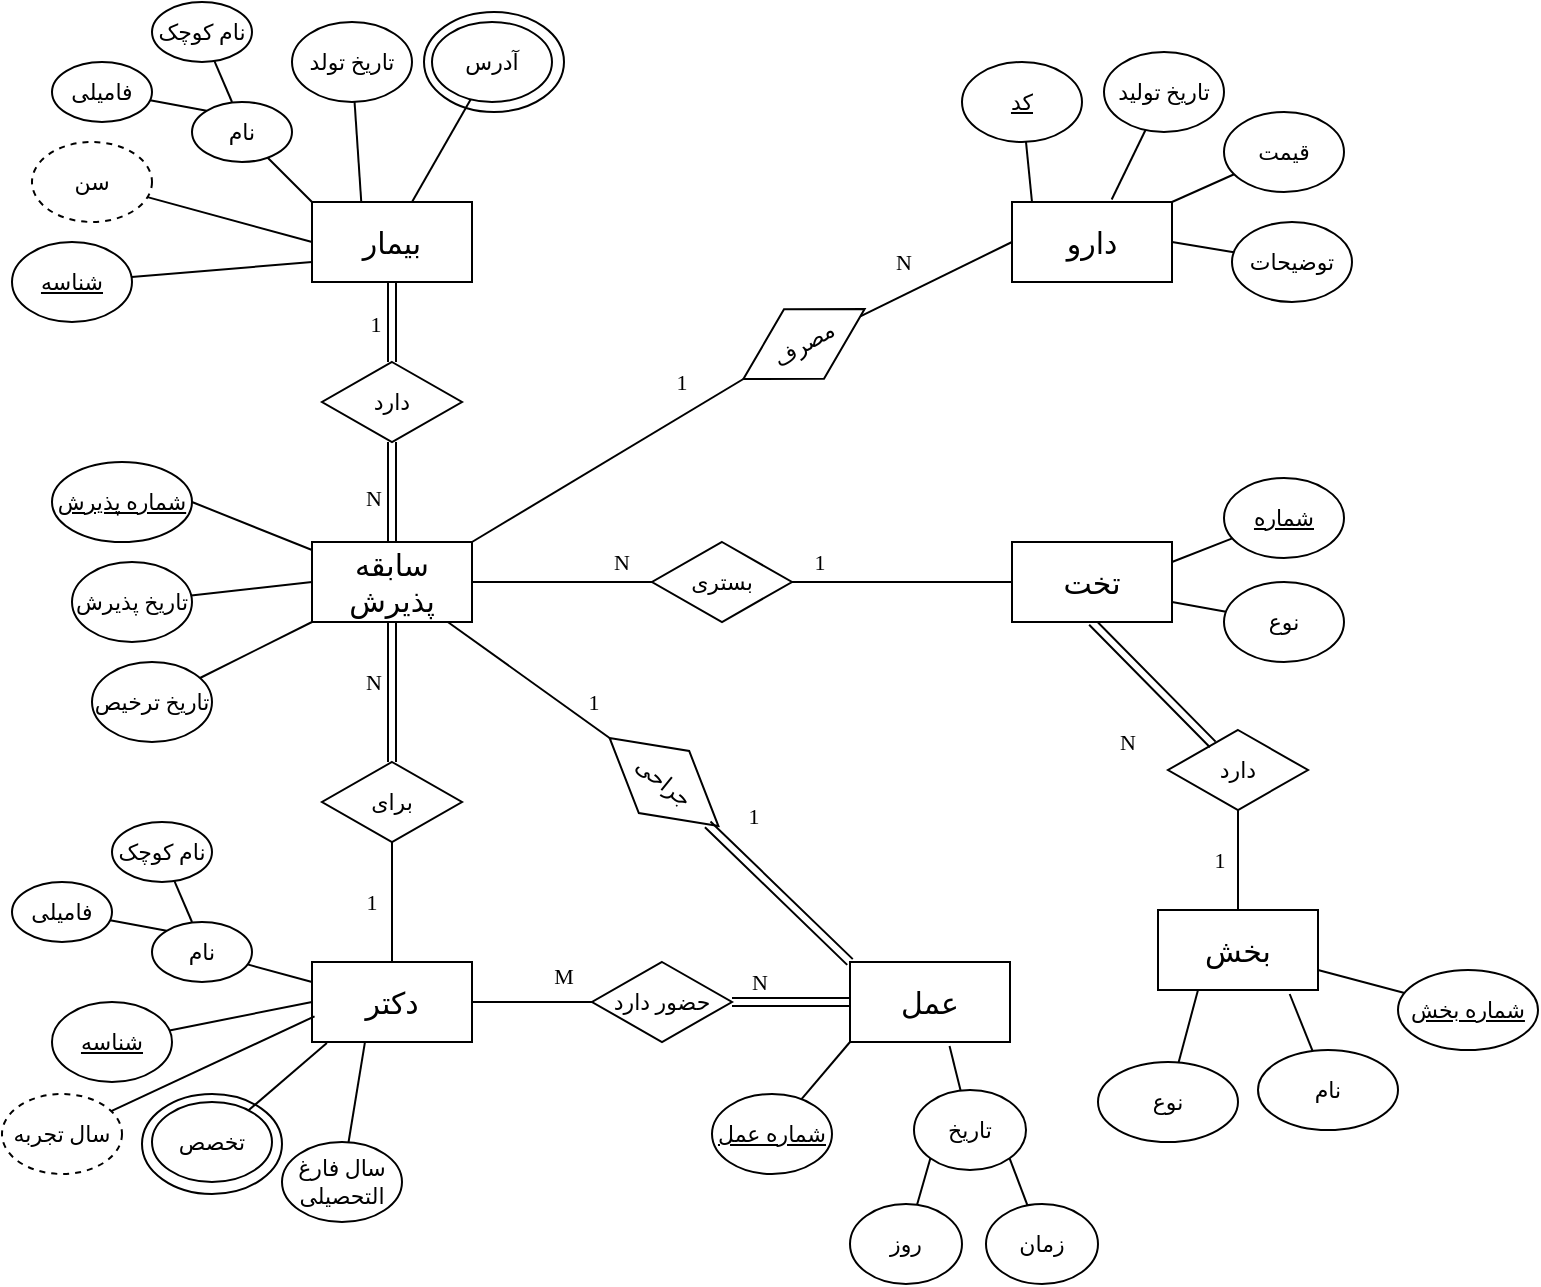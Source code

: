 <mxfile version="20.3.0" type="device" pages="2"><diagram id="Bx8_0C6tZxzpWAFxTc1c" name="ER"><mxGraphModel dx="675" dy="445" grid="1" gridSize="10" guides="1" tooltips="1" connect="1" arrows="1" fold="1" page="1" pageScale="1" pageWidth="827" pageHeight="1169" math="0" shadow="0"><root><mxCell id="0"/><mxCell id="1" parent="0"/><mxCell id="lCgxjitA_8-Q5d6j-Ll8-17" style="edgeStyle=none;rounded=0;orthogonalLoop=1;jettySize=auto;html=1;fontFamily=B Yekan;fontSize=11;endArrow=none;endFill=0;shape=link;" edge="1" parent="1" source="WqIc2lmSrw6Fo-6k5I8k-1" target="lCgxjitA_8-Q5d6j-Ll8-18"><mxGeometry relative="1" as="geometry"><mxPoint x="200" y="190" as="targetPoint"/></mxGeometry></mxCell><mxCell id="lCgxjitA_8-Q5d6j-Ll8-85" style="edgeStyle=none;rounded=0;orthogonalLoop=1;jettySize=auto;html=1;entryX=0;entryY=0.5;entryDx=0;entryDy=0;fontFamily=B Yekan;fontSize=11;endArrow=none;endFill=0;exitX=1;exitY=0;exitDx=0;exitDy=0;" edge="1" parent="1" source="lCgxjitA_8-Q5d6j-Ll8-19" target="lCgxjitA_8-Q5d6j-Ll8-84"><mxGeometry relative="1" as="geometry"/></mxCell><mxCell id="WqIc2lmSrw6Fo-6k5I8k-1" value="بیمار" style="rounded=0;whiteSpace=wrap;html=1;fontFamily=B Yekan;fontSize=15;" parent="1" vertex="1"><mxGeometry x="160" y="110" width="80" height="40" as="geometry"/></mxCell><mxCell id="lCgxjitA_8-Q5d6j-Ll8-2" style="rounded=0;orthogonalLoop=1;jettySize=auto;html=1;entryX=0;entryY=0.75;entryDx=0;entryDy=0;fontFamily=B Yekan;fontSize=15;endArrow=none;endFill=0;" edge="1" parent="1" source="lCgxjitA_8-Q5d6j-Ll8-1" target="WqIc2lmSrw6Fo-6k5I8k-1"><mxGeometry relative="1" as="geometry"/></mxCell><mxCell id="lCgxjitA_8-Q5d6j-Ll8-1" value="شناسه" style="ellipse;whiteSpace=wrap;html=1;fontSize=11;fontFamily=B Yekan;fontStyle=4" vertex="1" parent="1"><mxGeometry x="10" y="130" width="60" height="40" as="geometry"/></mxCell><mxCell id="lCgxjitA_8-Q5d6j-Ll8-4" style="edgeStyle=none;rounded=0;orthogonalLoop=1;jettySize=auto;html=1;entryX=0;entryY=0.5;entryDx=0;entryDy=0;fontFamily=B Yekan;fontSize=11;endArrow=none;endFill=0;" edge="1" parent="1" source="lCgxjitA_8-Q5d6j-Ll8-3" target="WqIc2lmSrw6Fo-6k5I8k-1"><mxGeometry relative="1" as="geometry"/></mxCell><mxCell id="lCgxjitA_8-Q5d6j-Ll8-3" value="سن" style="ellipse;whiteSpace=wrap;html=1;fontSize=11;fontFamily=B Yekan;fontStyle=0;dashed=1;" vertex="1" parent="1"><mxGeometry x="20" y="80" width="60" height="40" as="geometry"/></mxCell><mxCell id="lCgxjitA_8-Q5d6j-Ll8-6" style="edgeStyle=none;rounded=0;orthogonalLoop=1;jettySize=auto;html=1;entryX=0;entryY=0;entryDx=0;entryDy=0;fontFamily=B Yekan;fontSize=11;endArrow=none;endFill=0;" edge="1" parent="1" source="lCgxjitA_8-Q5d6j-Ll8-5" target="WqIc2lmSrw6Fo-6k5I8k-1"><mxGeometry relative="1" as="geometry"/></mxCell><mxCell id="lCgxjitA_8-Q5d6j-Ll8-5" value="نام" style="ellipse;whiteSpace=wrap;html=1;fontSize=11;fontFamily=B Yekan;fontStyle=0" vertex="1" parent="1"><mxGeometry x="100" y="60" width="50" height="30" as="geometry"/></mxCell><mxCell id="lCgxjitA_8-Q5d6j-Ll8-10" style="edgeStyle=none;rounded=0;orthogonalLoop=1;jettySize=auto;html=1;entryX=0.4;entryY=0;entryDx=0;entryDy=0;entryPerimeter=0;fontFamily=B Yekan;fontSize=11;endArrow=none;endFill=0;" edge="1" parent="1" source="lCgxjitA_8-Q5d6j-Ll8-8" target="lCgxjitA_8-Q5d6j-Ll8-5"><mxGeometry relative="1" as="geometry"/></mxCell><mxCell id="lCgxjitA_8-Q5d6j-Ll8-8" value="نام کوچک" style="ellipse;whiteSpace=wrap;html=1;fontSize=11;fontFamily=B Yekan;fontStyle=0" vertex="1" parent="1"><mxGeometry x="80" y="10" width="50" height="30" as="geometry"/></mxCell><mxCell id="lCgxjitA_8-Q5d6j-Ll8-11" style="edgeStyle=none;rounded=0;orthogonalLoop=1;jettySize=auto;html=1;entryX=0;entryY=0;entryDx=0;entryDy=0;fontFamily=B Yekan;fontSize=11;endArrow=none;endFill=0;" edge="1" parent="1" source="lCgxjitA_8-Q5d6j-Ll8-9" target="lCgxjitA_8-Q5d6j-Ll8-5"><mxGeometry relative="1" as="geometry"/></mxCell><mxCell id="lCgxjitA_8-Q5d6j-Ll8-9" value="فامیلی" style="ellipse;whiteSpace=wrap;html=1;fontSize=11;fontFamily=B Yekan;fontStyle=0" vertex="1" parent="1"><mxGeometry x="30" y="40" width="50" height="30" as="geometry"/></mxCell><mxCell id="lCgxjitA_8-Q5d6j-Ll8-13" style="edgeStyle=none;rounded=0;orthogonalLoop=1;jettySize=auto;html=1;entryX=0.308;entryY=0;entryDx=0;entryDy=0;entryPerimeter=0;fontFamily=B Yekan;fontSize=11;endArrow=none;endFill=0;" edge="1" parent="1" source="lCgxjitA_8-Q5d6j-Ll8-12" target="WqIc2lmSrw6Fo-6k5I8k-1"><mxGeometry relative="1" as="geometry"/></mxCell><mxCell id="lCgxjitA_8-Q5d6j-Ll8-12" value="تاریخ تولد" style="ellipse;whiteSpace=wrap;html=1;fontSize=11;fontFamily=B Yekan;fontStyle=0" vertex="1" parent="1"><mxGeometry x="150" y="20" width="60" height="40" as="geometry"/></mxCell><mxCell id="lCgxjitA_8-Q5d6j-Ll8-15" style="edgeStyle=none;rounded=0;orthogonalLoop=1;jettySize=auto;html=1;entryX=0.625;entryY=0;entryDx=0;entryDy=0;entryPerimeter=0;fontFamily=B Yekan;fontSize=11;endArrow=none;endFill=0;" edge="1" parent="1" source="lCgxjitA_8-Q5d6j-Ll8-14" target="WqIc2lmSrw6Fo-6k5I8k-1"><mxGeometry relative="1" as="geometry"/></mxCell><mxCell id="lCgxjitA_8-Q5d6j-Ll8-14" value="آدرس" style="ellipse;whiteSpace=wrap;html=1;fontSize=11;fontFamily=B Yekan;fontStyle=0;shadow=0;sketch=0;perimeterSpacing=0;strokeWidth=1;" vertex="1" parent="1"><mxGeometry x="220" y="20" width="60" height="40" as="geometry"/></mxCell><mxCell id="lCgxjitA_8-Q5d6j-Ll8-16" value="" style="ellipse;whiteSpace=wrap;html=1;fontSize=11;fontFamily=B Yekan;fontStyle=0;shadow=0;sketch=0;perimeterSpacing=0;strokeWidth=1;fillColor=none;" vertex="1" parent="1"><mxGeometry x="216" y="15" width="70" height="50" as="geometry"/></mxCell><mxCell id="lCgxjitA_8-Q5d6j-Ll8-20" style="edgeStyle=none;rounded=0;orthogonalLoop=1;jettySize=auto;html=1;entryX=0.5;entryY=0;entryDx=0;entryDy=0;fontFamily=B Yekan;fontSize=11;endArrow=none;endFill=0;shape=link;" edge="1" parent="1" source="lCgxjitA_8-Q5d6j-Ll8-18" target="lCgxjitA_8-Q5d6j-Ll8-19"><mxGeometry relative="1" as="geometry"/></mxCell><mxCell id="lCgxjitA_8-Q5d6j-Ll8-18" value="دارد" style="rhombus;whiteSpace=wrap;html=1;shadow=0;sketch=0;strokeWidth=1;fontFamily=B Yekan;fontSize=11;fillColor=none;" vertex="1" parent="1"><mxGeometry x="165" y="190" width="70" height="40" as="geometry"/></mxCell><mxCell id="lCgxjitA_8-Q5d6j-Ll8-22" style="edgeStyle=none;rounded=0;orthogonalLoop=1;jettySize=auto;html=1;entryX=1;entryY=0.5;entryDx=0;entryDy=0;fontFamily=B Yekan;fontSize=11;endArrow=none;endFill=0;" edge="1" parent="1" source="lCgxjitA_8-Q5d6j-Ll8-19" target="lCgxjitA_8-Q5d6j-Ll8-21"><mxGeometry relative="1" as="geometry"/></mxCell><mxCell id="lCgxjitA_8-Q5d6j-Ll8-34" style="edgeStyle=none;shape=link;rounded=0;orthogonalLoop=1;jettySize=auto;html=1;entryX=0.5;entryY=0;entryDx=0;entryDy=0;fontFamily=B Yekan;fontSize=11;endArrow=none;endFill=0;" edge="1" parent="1" source="lCgxjitA_8-Q5d6j-Ll8-19" target="lCgxjitA_8-Q5d6j-Ll8-32"><mxGeometry relative="1" as="geometry"/></mxCell><mxCell id="lCgxjitA_8-Q5d6j-Ll8-79" style="edgeStyle=none;rounded=0;orthogonalLoop=1;jettySize=auto;html=1;entryX=0;entryY=0.5;entryDx=0;entryDy=0;fontFamily=B Yekan;fontSize=11;endArrow=none;endFill=0;" edge="1" parent="1" source="lCgxjitA_8-Q5d6j-Ll8-19" target="lCgxjitA_8-Q5d6j-Ll8-78"><mxGeometry relative="1" as="geometry"/></mxCell><mxCell id="lCgxjitA_8-Q5d6j-Ll8-109" style="edgeStyle=none;rounded=0;orthogonalLoop=1;jettySize=auto;html=1;entryX=0;entryY=0.5;entryDx=0;entryDy=0;fontFamily=B Yekan;fontSize=11;endArrow=none;endFill=0;" edge="1" parent="1" source="lCgxjitA_8-Q5d6j-Ll8-19" target="lCgxjitA_8-Q5d6j-Ll8-108"><mxGeometry relative="1" as="geometry"/></mxCell><mxCell id="lCgxjitA_8-Q5d6j-Ll8-19" value="سابقه پذیرش" style="rounded=0;whiteSpace=wrap;html=1;fontFamily=B Yekan;fontSize=15;" vertex="1" parent="1"><mxGeometry x="160" y="280" width="80" height="40" as="geometry"/></mxCell><mxCell id="lCgxjitA_8-Q5d6j-Ll8-21" value="شماره پذیرش" style="ellipse;whiteSpace=wrap;html=1;fontSize=11;fontFamily=B Yekan;fontStyle=4" vertex="1" parent="1"><mxGeometry x="30" y="240" width="70" height="40" as="geometry"/></mxCell><mxCell id="lCgxjitA_8-Q5d6j-Ll8-24" style="edgeStyle=none;rounded=0;orthogonalLoop=1;jettySize=auto;html=1;entryX=0;entryY=0.5;entryDx=0;entryDy=0;fontFamily=B Yekan;fontSize=11;endArrow=none;endFill=0;" edge="1" parent="1" source="lCgxjitA_8-Q5d6j-Ll8-23" target="lCgxjitA_8-Q5d6j-Ll8-19"><mxGeometry relative="1" as="geometry"/></mxCell><mxCell id="lCgxjitA_8-Q5d6j-Ll8-23" value="تاریخ پذیرش" style="ellipse;whiteSpace=wrap;html=1;fontSize=11;fontFamily=B Yekan;fontStyle=0" vertex="1" parent="1"><mxGeometry x="40" y="290" width="60" height="40" as="geometry"/></mxCell><mxCell id="lCgxjitA_8-Q5d6j-Ll8-26" style="edgeStyle=none;rounded=0;orthogonalLoop=1;jettySize=auto;html=1;entryX=0;entryY=1;entryDx=0;entryDy=0;fontFamily=B Yekan;fontSize=11;endArrow=none;endFill=0;" edge="1" parent="1" source="lCgxjitA_8-Q5d6j-Ll8-25" target="lCgxjitA_8-Q5d6j-Ll8-19"><mxGeometry relative="1" as="geometry"/></mxCell><mxCell id="lCgxjitA_8-Q5d6j-Ll8-25" value="تاریخ ترخیص" style="ellipse;whiteSpace=wrap;html=1;fontSize=11;fontFamily=B Yekan;fontStyle=0" vertex="1" parent="1"><mxGeometry x="50" y="340" width="60" height="40" as="geometry"/></mxCell><mxCell id="lCgxjitA_8-Q5d6j-Ll8-27" value="1" style="text;html=1;strokeColor=none;fillColor=none;align=center;verticalAlign=middle;whiteSpace=wrap;rounded=0;shadow=0;sketch=0;strokeWidth=1;fontFamily=B Yekan;fontSize=11;" vertex="1" parent="1"><mxGeometry x="177" y="161" width="30" height="20" as="geometry"/></mxCell><mxCell id="lCgxjitA_8-Q5d6j-Ll8-29" value="N" style="text;html=1;strokeColor=none;fillColor=none;align=center;verticalAlign=middle;whiteSpace=wrap;rounded=0;shadow=0;sketch=0;strokeWidth=1;fontFamily=B Yekan;fontSize=11;" vertex="1" parent="1"><mxGeometry x="176" y="248" width="30" height="20" as="geometry"/></mxCell><mxCell id="lCgxjitA_8-Q5d6j-Ll8-30" value="دکتر" style="rounded=0;whiteSpace=wrap;html=1;fontFamily=B Yekan;fontSize=15;" vertex="1" parent="1"><mxGeometry x="160" y="490" width="80" height="40" as="geometry"/></mxCell><mxCell id="lCgxjitA_8-Q5d6j-Ll8-35" style="edgeStyle=none;rounded=0;orthogonalLoop=1;jettySize=auto;html=1;entryX=0.5;entryY=0;entryDx=0;entryDy=0;fontFamily=B Yekan;fontSize=11;endArrow=none;endFill=0;" edge="1" parent="1" source="lCgxjitA_8-Q5d6j-Ll8-32" target="lCgxjitA_8-Q5d6j-Ll8-30"><mxGeometry relative="1" as="geometry"/></mxCell><mxCell id="lCgxjitA_8-Q5d6j-Ll8-32" value="برای" style="rhombus;whiteSpace=wrap;html=1;shadow=0;sketch=0;strokeWidth=1;fontFamily=B Yekan;fontSize=11;fillColor=none;" vertex="1" parent="1"><mxGeometry x="165" y="390" width="70" height="40" as="geometry"/></mxCell><mxCell id="lCgxjitA_8-Q5d6j-Ll8-36" value="N" style="text;html=1;strokeColor=none;fillColor=none;align=center;verticalAlign=middle;whiteSpace=wrap;rounded=0;shadow=0;sketch=0;strokeWidth=1;fontFamily=B Yekan;fontSize=11;" vertex="1" parent="1"><mxGeometry x="176" y="340" width="30" height="20" as="geometry"/></mxCell><mxCell id="lCgxjitA_8-Q5d6j-Ll8-37" value="1" style="text;html=1;strokeColor=none;fillColor=none;align=center;verticalAlign=middle;whiteSpace=wrap;rounded=0;shadow=0;sketch=0;strokeWidth=1;fontFamily=B Yekan;fontSize=11;" vertex="1" parent="1"><mxGeometry x="175" y="450" width="30" height="20" as="geometry"/></mxCell><mxCell id="lCgxjitA_8-Q5d6j-Ll8-45" style="edgeStyle=none;rounded=0;orthogonalLoop=1;jettySize=auto;html=1;entryX=0;entryY=0.25;entryDx=0;entryDy=0;fontFamily=B Yekan;fontSize=11;endArrow=none;endFill=0;" edge="1" parent="1" source="lCgxjitA_8-Q5d6j-Ll8-40" target="lCgxjitA_8-Q5d6j-Ll8-30"><mxGeometry relative="1" as="geometry"/></mxCell><mxCell id="lCgxjitA_8-Q5d6j-Ll8-40" value="نام" style="ellipse;whiteSpace=wrap;html=1;fontSize=11;fontFamily=B Yekan;fontStyle=0" vertex="1" parent="1"><mxGeometry x="80" y="470" width="50" height="30" as="geometry"/></mxCell><mxCell id="lCgxjitA_8-Q5d6j-Ll8-41" style="edgeStyle=none;rounded=0;orthogonalLoop=1;jettySize=auto;html=1;entryX=0.4;entryY=0;entryDx=0;entryDy=0;entryPerimeter=0;fontFamily=B Yekan;fontSize=11;endArrow=none;endFill=0;" edge="1" parent="1" source="lCgxjitA_8-Q5d6j-Ll8-42" target="lCgxjitA_8-Q5d6j-Ll8-40"><mxGeometry relative="1" as="geometry"/></mxCell><mxCell id="lCgxjitA_8-Q5d6j-Ll8-42" value="نام کوچک" style="ellipse;whiteSpace=wrap;html=1;fontSize=11;fontFamily=B Yekan;fontStyle=0" vertex="1" parent="1"><mxGeometry x="60" y="420" width="50" height="30" as="geometry"/></mxCell><mxCell id="lCgxjitA_8-Q5d6j-Ll8-43" style="edgeStyle=none;rounded=0;orthogonalLoop=1;jettySize=auto;html=1;entryX=0;entryY=0;entryDx=0;entryDy=0;fontFamily=B Yekan;fontSize=11;endArrow=none;endFill=0;" edge="1" parent="1" source="lCgxjitA_8-Q5d6j-Ll8-44" target="lCgxjitA_8-Q5d6j-Ll8-40"><mxGeometry relative="1" as="geometry"/></mxCell><mxCell id="lCgxjitA_8-Q5d6j-Ll8-44" value="فامیلی" style="ellipse;whiteSpace=wrap;html=1;fontSize=11;fontFamily=B Yekan;fontStyle=0" vertex="1" parent="1"><mxGeometry x="10" y="450" width="50" height="30" as="geometry"/></mxCell><mxCell id="lCgxjitA_8-Q5d6j-Ll8-47" style="edgeStyle=none;rounded=0;orthogonalLoop=1;jettySize=auto;html=1;entryX=0;entryY=0.5;entryDx=0;entryDy=0;fontFamily=B Yekan;fontSize=11;endArrow=none;endFill=0;" edge="1" parent="1" source="lCgxjitA_8-Q5d6j-Ll8-46" target="lCgxjitA_8-Q5d6j-Ll8-30"><mxGeometry relative="1" as="geometry"/></mxCell><mxCell id="lCgxjitA_8-Q5d6j-Ll8-46" value="شناسه" style="ellipse;whiteSpace=wrap;html=1;fontSize=11;fontFamily=B Yekan;fontStyle=4" vertex="1" parent="1"><mxGeometry x="30" y="510" width="60" height="40" as="geometry"/></mxCell><mxCell id="lCgxjitA_8-Q5d6j-Ll8-49" style="edgeStyle=none;rounded=0;orthogonalLoop=1;jettySize=auto;html=1;entryX=0.093;entryY=1.012;entryDx=0;entryDy=0;entryPerimeter=0;fontFamily=B Yekan;fontSize=11;endArrow=none;endFill=0;" edge="1" parent="1" source="lCgxjitA_8-Q5d6j-Ll8-48" target="lCgxjitA_8-Q5d6j-Ll8-30"><mxGeometry relative="1" as="geometry"/></mxCell><mxCell id="lCgxjitA_8-Q5d6j-Ll8-48" value="تخصص" style="ellipse;whiteSpace=wrap;html=1;fontSize=11;fontFamily=B Yekan;fontStyle=0" vertex="1" parent="1"><mxGeometry x="80" y="560" width="60" height="40" as="geometry"/></mxCell><mxCell id="lCgxjitA_8-Q5d6j-Ll8-50" value="" style="ellipse;whiteSpace=wrap;html=1;fontSize=11;fontFamily=B Yekan;fontStyle=0;fillColor=none;" vertex="1" parent="1"><mxGeometry x="75" y="556" width="70" height="50" as="geometry"/></mxCell><mxCell id="lCgxjitA_8-Q5d6j-Ll8-53" style="edgeStyle=none;rounded=0;orthogonalLoop=1;jettySize=auto;html=1;entryX=0.332;entryY=0.988;entryDx=0;entryDy=0;entryPerimeter=0;fontFamily=B Yekan;fontSize=11;endArrow=none;endFill=0;" edge="1" parent="1" source="lCgxjitA_8-Q5d6j-Ll8-52" target="lCgxjitA_8-Q5d6j-Ll8-30"><mxGeometry relative="1" as="geometry"/></mxCell><mxCell id="lCgxjitA_8-Q5d6j-Ll8-52" value="سال فارغ التحصیلی" style="ellipse;whiteSpace=wrap;html=1;fontSize=11;fontFamily=B Yekan;fontStyle=0" vertex="1" parent="1"><mxGeometry x="145" y="580" width="60" height="40" as="geometry"/></mxCell><mxCell id="lCgxjitA_8-Q5d6j-Ll8-55" style="edgeStyle=none;rounded=0;orthogonalLoop=1;jettySize=auto;html=1;entryX=0.016;entryY=0.679;entryDx=0;entryDy=0;entryPerimeter=0;fontFamily=B Yekan;fontSize=11;endArrow=none;endFill=0;" edge="1" parent="1" source="lCgxjitA_8-Q5d6j-Ll8-54" target="lCgxjitA_8-Q5d6j-Ll8-30"><mxGeometry relative="1" as="geometry"/></mxCell><mxCell id="lCgxjitA_8-Q5d6j-Ll8-54" value="سال تجربه" style="ellipse;whiteSpace=wrap;html=1;fontSize=11;fontFamily=B Yekan;fontStyle=0;dashed=1;" vertex="1" parent="1"><mxGeometry x="5" y="556" width="60" height="40" as="geometry"/></mxCell><mxCell id="lCgxjitA_8-Q5d6j-Ll8-56" value="بخش" style="rounded=0;whiteSpace=wrap;html=1;fontFamily=B Yekan;fontSize=15;" vertex="1" parent="1"><mxGeometry x="583" y="464" width="80" height="40" as="geometry"/></mxCell><mxCell id="lCgxjitA_8-Q5d6j-Ll8-65" style="edgeStyle=none;rounded=0;orthogonalLoop=1;jettySize=auto;html=1;entryX=1;entryY=0.75;entryDx=0;entryDy=0;fontFamily=B Yekan;fontSize=11;endArrow=none;endFill=0;" edge="1" parent="1" source="lCgxjitA_8-Q5d6j-Ll8-57" target="lCgxjitA_8-Q5d6j-Ll8-56"><mxGeometry relative="1" as="geometry"/></mxCell><mxCell id="lCgxjitA_8-Q5d6j-Ll8-57" value="شماره بخش" style="ellipse;whiteSpace=wrap;html=1;fontSize=11;fontFamily=B Yekan;fontStyle=4" vertex="1" parent="1"><mxGeometry x="703" y="494" width="70" height="40" as="geometry"/></mxCell><mxCell id="lCgxjitA_8-Q5d6j-Ll8-66" style="edgeStyle=none;rounded=0;orthogonalLoop=1;jettySize=auto;html=1;entryX=0.823;entryY=1.05;entryDx=0;entryDy=0;entryPerimeter=0;fontFamily=B Yekan;fontSize=11;endArrow=none;endFill=0;" edge="1" parent="1" source="lCgxjitA_8-Q5d6j-Ll8-59" target="lCgxjitA_8-Q5d6j-Ll8-56"><mxGeometry relative="1" as="geometry"/></mxCell><mxCell id="lCgxjitA_8-Q5d6j-Ll8-59" value="نام" style="ellipse;whiteSpace=wrap;html=1;fontSize=11;fontFamily=B Yekan;fontStyle=0" vertex="1" parent="1"><mxGeometry x="633" y="534" width="70" height="40" as="geometry"/></mxCell><mxCell id="lCgxjitA_8-Q5d6j-Ll8-67" style="edgeStyle=none;rounded=0;orthogonalLoop=1;jettySize=auto;html=1;entryX=0.25;entryY=1;entryDx=0;entryDy=0;fontFamily=B Yekan;fontSize=11;endArrow=none;endFill=0;" edge="1" parent="1" source="lCgxjitA_8-Q5d6j-Ll8-62" target="lCgxjitA_8-Q5d6j-Ll8-56"><mxGeometry relative="1" as="geometry"/></mxCell><mxCell id="lCgxjitA_8-Q5d6j-Ll8-62" value="نوع" style="ellipse;whiteSpace=wrap;html=1;fontSize=11;fontFamily=B Yekan;fontStyle=0" vertex="1" parent="1"><mxGeometry x="553" y="540" width="70" height="40" as="geometry"/></mxCell><mxCell id="lCgxjitA_8-Q5d6j-Ll8-69" style="edgeStyle=none;rounded=0;orthogonalLoop=1;jettySize=auto;html=1;entryX=0.5;entryY=0;entryDx=0;entryDy=0;fontFamily=B Yekan;fontSize=11;endArrow=none;endFill=0;" edge="1" parent="1" source="lCgxjitA_8-Q5d6j-Ll8-68" target="lCgxjitA_8-Q5d6j-Ll8-56"><mxGeometry relative="1" as="geometry"/></mxCell><mxCell id="lCgxjitA_8-Q5d6j-Ll8-72" style="edgeStyle=none;rounded=0;orthogonalLoop=1;jettySize=auto;html=1;entryX=0.5;entryY=1;entryDx=0;entryDy=0;fontFamily=B Yekan;fontSize=11;endArrow=none;endFill=0;shape=link;" edge="1" parent="1" source="lCgxjitA_8-Q5d6j-Ll8-68" target="lCgxjitA_8-Q5d6j-Ll8-71"><mxGeometry relative="1" as="geometry"/></mxCell><mxCell id="lCgxjitA_8-Q5d6j-Ll8-68" value="دارد" style="rhombus;whiteSpace=wrap;html=1;shadow=0;sketch=0;strokeWidth=1;fontFamily=B Yekan;fontSize=11;fillColor=none;" vertex="1" parent="1"><mxGeometry x="588" y="374" width="70" height="40" as="geometry"/></mxCell><mxCell id="lCgxjitA_8-Q5d6j-Ll8-71" value="تخت" style="rounded=0;whiteSpace=wrap;html=1;fontFamily=B Yekan;fontSize=15;" vertex="1" parent="1"><mxGeometry x="510" y="280" width="80" height="40" as="geometry"/></mxCell><mxCell id="lCgxjitA_8-Q5d6j-Ll8-74" value="N" style="text;html=1;strokeColor=none;fillColor=none;align=center;verticalAlign=middle;whiteSpace=wrap;rounded=0;shadow=0;sketch=0;strokeWidth=1;fontFamily=B Yekan;fontSize=11;" vertex="1" parent="1"><mxGeometry x="553" y="370" width="30" height="20" as="geometry"/></mxCell><mxCell id="lCgxjitA_8-Q5d6j-Ll8-75" value="1" style="text;html=1;strokeColor=none;fillColor=none;align=center;verticalAlign=middle;whiteSpace=wrap;rounded=0;shadow=0;sketch=0;strokeWidth=1;fontFamily=B Yekan;fontSize=11;" vertex="1" parent="1"><mxGeometry x="599" y="429" width="30" height="20" as="geometry"/></mxCell><mxCell id="lCgxjitA_8-Q5d6j-Ll8-80" style="edgeStyle=none;rounded=0;orthogonalLoop=1;jettySize=auto;html=1;entryX=0;entryY=0.5;entryDx=0;entryDy=0;fontFamily=B Yekan;fontSize=11;endArrow=none;endFill=0;" edge="1" parent="1" source="lCgxjitA_8-Q5d6j-Ll8-78" target="lCgxjitA_8-Q5d6j-Ll8-71"><mxGeometry relative="1" as="geometry"/></mxCell><mxCell id="lCgxjitA_8-Q5d6j-Ll8-78" value="بستری" style="rhombus;whiteSpace=wrap;html=1;shadow=0;sketch=0;strokeWidth=1;fontFamily=B Yekan;fontSize=11;fillColor=none;" vertex="1" parent="1"><mxGeometry x="330" y="280" width="70" height="40" as="geometry"/></mxCell><mxCell id="lCgxjitA_8-Q5d6j-Ll8-81" value="N" style="text;html=1;strokeColor=none;fillColor=none;align=center;verticalAlign=middle;whiteSpace=wrap;rounded=0;shadow=0;sketch=0;strokeWidth=1;fontFamily=B Yekan;fontSize=11;" vertex="1" parent="1"><mxGeometry x="300" y="280" width="30" height="20" as="geometry"/></mxCell><mxCell id="lCgxjitA_8-Q5d6j-Ll8-82" value="1" style="text;html=1;strokeColor=none;fillColor=none;align=center;verticalAlign=middle;whiteSpace=wrap;rounded=0;shadow=0;sketch=0;strokeWidth=1;fontFamily=B Yekan;fontSize=11;" vertex="1" parent="1"><mxGeometry x="399" y="280" width="30" height="20" as="geometry"/></mxCell><mxCell id="lCgxjitA_8-Q5d6j-Ll8-83" value="دارو" style="rounded=0;whiteSpace=wrap;html=1;fontFamily=B Yekan;fontSize=15;" vertex="1" parent="1"><mxGeometry x="510" y="110" width="80" height="40" as="geometry"/></mxCell><mxCell id="lCgxjitA_8-Q5d6j-Ll8-86" style="edgeStyle=none;rounded=0;orthogonalLoop=1;jettySize=auto;html=1;entryX=0;entryY=0.5;entryDx=0;entryDy=0;fontFamily=B Yekan;fontSize=11;endArrow=none;endFill=0;" edge="1" parent="1" source="lCgxjitA_8-Q5d6j-Ll8-84" target="lCgxjitA_8-Q5d6j-Ll8-83"><mxGeometry relative="1" as="geometry"/></mxCell><mxCell id="lCgxjitA_8-Q5d6j-Ll8-84" value="مصرف" style="rhombus;whiteSpace=wrap;html=1;shadow=0;sketch=0;strokeWidth=1;fontFamily=B Yekan;fontSize=11;fillColor=none;rotation=-30;" vertex="1" parent="1"><mxGeometry x="371" y="161" width="70" height="40" as="geometry"/></mxCell><mxCell id="lCgxjitA_8-Q5d6j-Ll8-87" value="N" style="text;html=1;strokeColor=none;fillColor=none;align=center;verticalAlign=middle;whiteSpace=wrap;rounded=0;shadow=0;sketch=0;strokeWidth=1;fontFamily=B Yekan;fontSize=11;" vertex="1" parent="1"><mxGeometry x="441" y="130" width="30" height="20" as="geometry"/></mxCell><mxCell id="lCgxjitA_8-Q5d6j-Ll8-88" value="1" style="text;html=1;strokeColor=none;fillColor=none;align=center;verticalAlign=middle;whiteSpace=wrap;rounded=0;shadow=0;sketch=0;strokeWidth=1;fontFamily=B Yekan;fontSize=11;" vertex="1" parent="1"><mxGeometry x="330" y="190" width="30" height="20" as="geometry"/></mxCell><mxCell id="lCgxjitA_8-Q5d6j-Ll8-90" style="edgeStyle=none;rounded=0;orthogonalLoop=1;jettySize=auto;html=1;entryX=0.125;entryY=0;entryDx=0;entryDy=0;entryPerimeter=0;fontFamily=B Yekan;fontSize=11;endArrow=none;endFill=0;" edge="1" parent="1" source="lCgxjitA_8-Q5d6j-Ll8-89" target="lCgxjitA_8-Q5d6j-Ll8-83"><mxGeometry relative="1" as="geometry"/></mxCell><mxCell id="lCgxjitA_8-Q5d6j-Ll8-89" value="کد" style="ellipse;whiteSpace=wrap;html=1;fontSize=11;fontFamily=B Yekan;fontStyle=4" vertex="1" parent="1"><mxGeometry x="485" y="40" width="60" height="40" as="geometry"/></mxCell><mxCell id="lCgxjitA_8-Q5d6j-Ll8-92" style="edgeStyle=none;rounded=0;orthogonalLoop=1;jettySize=auto;html=1;entryX=0.623;entryY=-0.032;entryDx=0;entryDy=0;entryPerimeter=0;fontFamily=B Yekan;fontSize=11;endArrow=none;endFill=0;" edge="1" parent="1" source="lCgxjitA_8-Q5d6j-Ll8-91" target="lCgxjitA_8-Q5d6j-Ll8-83"><mxGeometry relative="1" as="geometry"/></mxCell><mxCell id="lCgxjitA_8-Q5d6j-Ll8-91" value="تاریخ تولید" style="ellipse;whiteSpace=wrap;html=1;fontSize=11;fontFamily=B Yekan;fontStyle=0" vertex="1" parent="1"><mxGeometry x="556" y="35" width="60" height="40" as="geometry"/></mxCell><mxCell id="lCgxjitA_8-Q5d6j-Ll8-94" style="edgeStyle=none;rounded=0;orthogonalLoop=1;jettySize=auto;html=1;entryX=1;entryY=0;entryDx=0;entryDy=0;fontFamily=B Yekan;fontSize=11;endArrow=none;endFill=0;" edge="1" parent="1" source="lCgxjitA_8-Q5d6j-Ll8-93" target="lCgxjitA_8-Q5d6j-Ll8-83"><mxGeometry relative="1" as="geometry"/></mxCell><mxCell id="lCgxjitA_8-Q5d6j-Ll8-93" value="قیمت" style="ellipse;whiteSpace=wrap;html=1;fontSize=11;fontFamily=B Yekan;fontStyle=0" vertex="1" parent="1"><mxGeometry x="616" y="65" width="60" height="40" as="geometry"/></mxCell><mxCell id="lCgxjitA_8-Q5d6j-Ll8-96" style="edgeStyle=none;rounded=0;orthogonalLoop=1;jettySize=auto;html=1;entryX=1;entryY=0.5;entryDx=0;entryDy=0;fontFamily=B Yekan;fontSize=11;endArrow=none;endFill=0;" edge="1" parent="1" source="lCgxjitA_8-Q5d6j-Ll8-95" target="lCgxjitA_8-Q5d6j-Ll8-83"><mxGeometry relative="1" as="geometry"/></mxCell><mxCell id="lCgxjitA_8-Q5d6j-Ll8-95" value="توضیحات" style="ellipse;whiteSpace=wrap;html=1;fontSize=11;fontFamily=B Yekan;fontStyle=0" vertex="1" parent="1"><mxGeometry x="620" y="120" width="60" height="40" as="geometry"/></mxCell><mxCell id="lCgxjitA_8-Q5d6j-Ll8-98" style="edgeStyle=none;rounded=0;orthogonalLoop=1;jettySize=auto;html=1;entryX=1;entryY=0.25;entryDx=0;entryDy=0;fontFamily=B Yekan;fontSize=11;endArrow=none;endFill=0;" edge="1" parent="1" source="lCgxjitA_8-Q5d6j-Ll8-97" target="lCgxjitA_8-Q5d6j-Ll8-71"><mxGeometry relative="1" as="geometry"/></mxCell><mxCell id="lCgxjitA_8-Q5d6j-Ll8-97" value="شماره" style="ellipse;whiteSpace=wrap;html=1;fontSize=11;fontFamily=B Yekan;fontStyle=4" vertex="1" parent="1"><mxGeometry x="616" y="248" width="60" height="40" as="geometry"/></mxCell><mxCell id="lCgxjitA_8-Q5d6j-Ll8-100" style="edgeStyle=none;rounded=0;orthogonalLoop=1;jettySize=auto;html=1;entryX=1;entryY=0.75;entryDx=0;entryDy=0;fontFamily=B Yekan;fontSize=11;endArrow=none;endFill=0;" edge="1" parent="1" source="lCgxjitA_8-Q5d6j-Ll8-99" target="lCgxjitA_8-Q5d6j-Ll8-71"><mxGeometry relative="1" as="geometry"/></mxCell><mxCell id="lCgxjitA_8-Q5d6j-Ll8-99" value="نوع" style="ellipse;whiteSpace=wrap;html=1;fontSize=11;fontFamily=B Yekan;fontStyle=0" vertex="1" parent="1"><mxGeometry x="616" y="300" width="60" height="40" as="geometry"/></mxCell><mxCell id="lCgxjitA_8-Q5d6j-Ll8-101" value="عمل" style="rounded=0;whiteSpace=wrap;html=1;fontFamily=B Yekan;fontSize=15;" vertex="1" parent="1"><mxGeometry x="429" y="490" width="80" height="40" as="geometry"/></mxCell><mxCell id="lCgxjitA_8-Q5d6j-Ll8-103" style="edgeStyle=none;rounded=0;orthogonalLoop=1;jettySize=auto;html=1;entryX=0;entryY=0.5;entryDx=0;entryDy=0;fontFamily=B Yekan;fontSize=11;endArrow=none;endFill=0;shape=link;" edge="1" parent="1" source="lCgxjitA_8-Q5d6j-Ll8-102" target="lCgxjitA_8-Q5d6j-Ll8-101"><mxGeometry relative="1" as="geometry"/></mxCell><mxCell id="lCgxjitA_8-Q5d6j-Ll8-104" style="edgeStyle=none;rounded=0;orthogonalLoop=1;jettySize=auto;html=1;entryX=1;entryY=0.5;entryDx=0;entryDy=0;fontFamily=B Yekan;fontSize=11;endArrow=none;endFill=0;" edge="1" parent="1" source="lCgxjitA_8-Q5d6j-Ll8-102" target="lCgxjitA_8-Q5d6j-Ll8-30"><mxGeometry relative="1" as="geometry"/></mxCell><mxCell id="lCgxjitA_8-Q5d6j-Ll8-102" value="حضور دارد" style="rhombus;whiteSpace=wrap;html=1;shadow=0;sketch=0;strokeWidth=1;fontFamily=B Yekan;fontSize=11;fillColor=none;" vertex="1" parent="1"><mxGeometry x="300" y="490" width="70" height="40" as="geometry"/></mxCell><mxCell id="lCgxjitA_8-Q5d6j-Ll8-105" value="N" style="text;html=1;strokeColor=none;fillColor=none;align=center;verticalAlign=middle;whiteSpace=wrap;rounded=0;shadow=0;sketch=0;strokeWidth=1;fontFamily=B Yekan;fontSize=11;" vertex="1" parent="1"><mxGeometry x="369" y="490" width="30" height="20" as="geometry"/></mxCell><mxCell id="lCgxjitA_8-Q5d6j-Ll8-106" value="M" style="text;html=1;strokeColor=none;fillColor=none;align=center;verticalAlign=middle;whiteSpace=wrap;rounded=0;shadow=0;sketch=0;strokeWidth=1;fontFamily=B Yekan;fontSize=11;" vertex="1" parent="1"><mxGeometry x="271" y="487" width="30" height="20" as="geometry"/></mxCell><mxCell id="lCgxjitA_8-Q5d6j-Ll8-110" style="edgeStyle=none;shape=link;rounded=0;orthogonalLoop=1;jettySize=auto;html=1;entryX=0;entryY=0;entryDx=0;entryDy=0;fontFamily=B Yekan;fontSize=11;endArrow=none;endFill=0;" edge="1" parent="1" source="lCgxjitA_8-Q5d6j-Ll8-108" target="lCgxjitA_8-Q5d6j-Ll8-101"><mxGeometry relative="1" as="geometry"/></mxCell><mxCell id="lCgxjitA_8-Q5d6j-Ll8-108" value="جراحی" style="rhombus;whiteSpace=wrap;html=1;shadow=0;sketch=0;strokeWidth=1;fontFamily=B Yekan;fontSize=11;fillColor=none;rotation=39;" vertex="1" parent="1"><mxGeometry x="301" y="380" width="70" height="40" as="geometry"/></mxCell><mxCell id="lCgxjitA_8-Q5d6j-Ll8-111" value="1" style="text;html=1;strokeColor=none;fillColor=none;align=center;verticalAlign=middle;whiteSpace=wrap;rounded=0;shadow=0;sketch=0;strokeWidth=1;fontFamily=B Yekan;fontSize=11;" vertex="1" parent="1"><mxGeometry x="286" y="350" width="30" height="20" as="geometry"/></mxCell><mxCell id="lCgxjitA_8-Q5d6j-Ll8-112" value="1" style="text;html=1;strokeColor=none;fillColor=none;align=center;verticalAlign=middle;whiteSpace=wrap;rounded=0;shadow=0;sketch=0;strokeWidth=1;fontFamily=B Yekan;fontSize=11;" vertex="1" parent="1"><mxGeometry x="366" y="407" width="30" height="20" as="geometry"/></mxCell><mxCell id="lCgxjitA_8-Q5d6j-Ll8-114" style="edgeStyle=none;rounded=0;orthogonalLoop=1;jettySize=auto;html=1;entryX=0;entryY=1;entryDx=0;entryDy=0;fontFamily=B Yekan;fontSize=11;endArrow=none;endFill=0;" edge="1" parent="1" source="lCgxjitA_8-Q5d6j-Ll8-113" target="lCgxjitA_8-Q5d6j-Ll8-101"><mxGeometry relative="1" as="geometry"/></mxCell><mxCell id="lCgxjitA_8-Q5d6j-Ll8-113" value="شماره عمل" style="ellipse;whiteSpace=wrap;html=1;fontSize=11;fontFamily=B Yekan;fontStyle=4" vertex="1" parent="1"><mxGeometry x="360" y="556" width="60" height="40" as="geometry"/></mxCell><mxCell id="lCgxjitA_8-Q5d6j-Ll8-116" style="edgeStyle=none;rounded=0;orthogonalLoop=1;jettySize=auto;html=1;entryX=0.622;entryY=1.049;entryDx=0;entryDy=0;entryPerimeter=0;fontFamily=B Yekan;fontSize=11;endArrow=none;endFill=0;" edge="1" parent="1" source="lCgxjitA_8-Q5d6j-Ll8-115" target="lCgxjitA_8-Q5d6j-Ll8-101"><mxGeometry relative="1" as="geometry"/></mxCell><mxCell id="lCgxjitA_8-Q5d6j-Ll8-115" value="تاریخ" style="ellipse;whiteSpace=wrap;html=1;fontSize=11;fontFamily=B Yekan;fontStyle=0" vertex="1" parent="1"><mxGeometry x="461" y="554" width="56" height="40" as="geometry"/></mxCell><mxCell id="lCgxjitA_8-Q5d6j-Ll8-120" style="edgeStyle=none;rounded=0;orthogonalLoop=1;jettySize=auto;html=1;entryX=0;entryY=1;entryDx=0;entryDy=0;fontFamily=B Yekan;fontSize=11;endArrow=none;endFill=0;" edge="1" parent="1" source="lCgxjitA_8-Q5d6j-Ll8-117" target="lCgxjitA_8-Q5d6j-Ll8-115"><mxGeometry relative="1" as="geometry"/></mxCell><mxCell id="lCgxjitA_8-Q5d6j-Ll8-117" value="روز" style="ellipse;whiteSpace=wrap;html=1;fontSize=11;fontFamily=B Yekan;fontStyle=0" vertex="1" parent="1"><mxGeometry x="429" y="611" width="56" height="40" as="geometry"/></mxCell><mxCell id="lCgxjitA_8-Q5d6j-Ll8-119" style="edgeStyle=none;rounded=0;orthogonalLoop=1;jettySize=auto;html=1;entryX=1;entryY=1;entryDx=0;entryDy=0;fontFamily=B Yekan;fontSize=11;endArrow=none;endFill=0;" edge="1" parent="1" source="lCgxjitA_8-Q5d6j-Ll8-118" target="lCgxjitA_8-Q5d6j-Ll8-115"><mxGeometry relative="1" as="geometry"/></mxCell><mxCell id="lCgxjitA_8-Q5d6j-Ll8-118" value="زمان" style="ellipse;whiteSpace=wrap;html=1;fontSize=11;fontFamily=B Yekan;fontStyle=0" vertex="1" parent="1"><mxGeometry x="497" y="611" width="56" height="40" as="geometry"/></mxCell></root></mxGraphModel></diagram><diagram name="ER Fixed" id="zipRoNt5nDX1PWn_DgBP"><mxGraphModel dx="675" dy="445" grid="1" gridSize="10" guides="1" tooltips="1" connect="1" arrows="1" fold="1" page="1" pageScale="1" pageWidth="827" pageHeight="1169" math="0" shadow="0"><root><mxCell id="Yy-5669ZiQZL75hByUJZ-0"/><mxCell id="Yy-5669ZiQZL75hByUJZ-1" parent="Yy-5669ZiQZL75hByUJZ-0"/><mxCell id="Yy-5669ZiQZL75hByUJZ-2" style="edgeStyle=none;rounded=0;orthogonalLoop=1;jettySize=auto;html=1;fontFamily=B Yekan;fontSize=11;endArrow=none;endFill=0;shape=link;" edge="1" parent="Yy-5669ZiQZL75hByUJZ-1" source="Yy-5669ZiQZL75hByUJZ-4" target="Yy-5669ZiQZL75hByUJZ-21"><mxGeometry relative="1" as="geometry"><mxPoint x="200" y="190" as="targetPoint"/></mxGeometry></mxCell><mxCell id="Yy-5669ZiQZL75hByUJZ-3" style="edgeStyle=none;rounded=0;orthogonalLoop=1;jettySize=auto;html=1;entryX=0;entryY=0.5;entryDx=0;entryDy=0;fontFamily=B Yekan;fontSize=11;endArrow=none;endFill=0;exitX=1;exitY=0;exitDx=0;exitDy=0;" edge="1" parent="Yy-5669ZiQZL75hByUJZ-1" source="Yy-5669ZiQZL75hByUJZ-26" target="Yy-5669ZiQZL75hByUJZ-73"><mxGeometry relative="1" as="geometry"/></mxCell><mxCell id="Yy-5669ZiQZL75hByUJZ-4" value="بیمار" style="rounded=0;whiteSpace=wrap;html=1;fontFamily=B Yekan;fontSize=15;" vertex="1" parent="Yy-5669ZiQZL75hByUJZ-1"><mxGeometry x="160" y="110" width="80" height="40" as="geometry"/></mxCell><mxCell id="Yy-5669ZiQZL75hByUJZ-5" style="rounded=0;orthogonalLoop=1;jettySize=auto;html=1;entryX=0;entryY=0.75;entryDx=0;entryDy=0;fontFamily=B Yekan;fontSize=15;endArrow=none;endFill=0;" edge="1" parent="Yy-5669ZiQZL75hByUJZ-1" source="Yy-5669ZiQZL75hByUJZ-6" target="Yy-5669ZiQZL75hByUJZ-4"><mxGeometry relative="1" as="geometry"/></mxCell><mxCell id="Yy-5669ZiQZL75hByUJZ-6" value="شناسه" style="ellipse;whiteSpace=wrap;html=1;fontSize=11;fontFamily=B Yekan;fontStyle=4" vertex="1" parent="Yy-5669ZiQZL75hByUJZ-1"><mxGeometry x="10" y="130" width="60" height="40" as="geometry"/></mxCell><mxCell id="Yy-5669ZiQZL75hByUJZ-7" style="edgeStyle=none;rounded=0;orthogonalLoop=1;jettySize=auto;html=1;entryX=0;entryY=0.5;entryDx=0;entryDy=0;fontFamily=B Yekan;fontSize=11;endArrow=none;endFill=0;" edge="1" parent="Yy-5669ZiQZL75hByUJZ-1" source="Yy-5669ZiQZL75hByUJZ-8" target="Yy-5669ZiQZL75hByUJZ-4"><mxGeometry relative="1" as="geometry"/></mxCell><mxCell id="Yy-5669ZiQZL75hByUJZ-8" value="سن" style="ellipse;whiteSpace=wrap;html=1;fontSize=11;fontFamily=B Yekan;fontStyle=0;dashed=1;" vertex="1" parent="Yy-5669ZiQZL75hByUJZ-1"><mxGeometry x="20" y="80" width="60" height="40" as="geometry"/></mxCell><mxCell id="Yy-5669ZiQZL75hByUJZ-9" style="edgeStyle=none;rounded=0;orthogonalLoop=1;jettySize=auto;html=1;entryX=0;entryY=0;entryDx=0;entryDy=0;fontFamily=B Yekan;fontSize=11;endArrow=none;endFill=0;" edge="1" parent="Yy-5669ZiQZL75hByUJZ-1" source="Yy-5669ZiQZL75hByUJZ-10" target="Yy-5669ZiQZL75hByUJZ-4"><mxGeometry relative="1" as="geometry"/></mxCell><mxCell id="Yy-5669ZiQZL75hByUJZ-10" value="نام" style="ellipse;whiteSpace=wrap;html=1;fontSize=11;fontFamily=B Yekan;fontStyle=0" vertex="1" parent="Yy-5669ZiQZL75hByUJZ-1"><mxGeometry x="100" y="60" width="50" height="30" as="geometry"/></mxCell><mxCell id="Yy-5669ZiQZL75hByUJZ-11" style="edgeStyle=none;rounded=0;orthogonalLoop=1;jettySize=auto;html=1;entryX=0.4;entryY=0;entryDx=0;entryDy=0;entryPerimeter=0;fontFamily=B Yekan;fontSize=11;endArrow=none;endFill=0;" edge="1" parent="Yy-5669ZiQZL75hByUJZ-1" source="Yy-5669ZiQZL75hByUJZ-12" target="Yy-5669ZiQZL75hByUJZ-10"><mxGeometry relative="1" as="geometry"/></mxCell><mxCell id="Yy-5669ZiQZL75hByUJZ-12" value="نام کوچک" style="ellipse;whiteSpace=wrap;html=1;fontSize=11;fontFamily=B Yekan;fontStyle=0" vertex="1" parent="Yy-5669ZiQZL75hByUJZ-1"><mxGeometry x="80" y="10" width="50" height="30" as="geometry"/></mxCell><mxCell id="Yy-5669ZiQZL75hByUJZ-13" style="edgeStyle=none;rounded=0;orthogonalLoop=1;jettySize=auto;html=1;entryX=0;entryY=0;entryDx=0;entryDy=0;fontFamily=B Yekan;fontSize=11;endArrow=none;endFill=0;" edge="1" parent="Yy-5669ZiQZL75hByUJZ-1" source="Yy-5669ZiQZL75hByUJZ-14" target="Yy-5669ZiQZL75hByUJZ-10"><mxGeometry relative="1" as="geometry"/></mxCell><mxCell id="Yy-5669ZiQZL75hByUJZ-14" value="فامیلی" style="ellipse;whiteSpace=wrap;html=1;fontSize=11;fontFamily=B Yekan;fontStyle=0" vertex="1" parent="Yy-5669ZiQZL75hByUJZ-1"><mxGeometry x="30" y="40" width="50" height="30" as="geometry"/></mxCell><mxCell id="Yy-5669ZiQZL75hByUJZ-15" style="edgeStyle=none;rounded=0;orthogonalLoop=1;jettySize=auto;html=1;entryX=0.308;entryY=0;entryDx=0;entryDy=0;entryPerimeter=0;fontFamily=B Yekan;fontSize=11;endArrow=none;endFill=0;" edge="1" parent="Yy-5669ZiQZL75hByUJZ-1" source="Yy-5669ZiQZL75hByUJZ-16" target="Yy-5669ZiQZL75hByUJZ-4"><mxGeometry relative="1" as="geometry"/></mxCell><mxCell id="Yy-5669ZiQZL75hByUJZ-16" value="تاریخ تولد" style="ellipse;whiteSpace=wrap;html=1;fontSize=11;fontFamily=B Yekan;fontStyle=0" vertex="1" parent="Yy-5669ZiQZL75hByUJZ-1"><mxGeometry x="150" y="20" width="60" height="40" as="geometry"/></mxCell><mxCell id="Yy-5669ZiQZL75hByUJZ-17" style="edgeStyle=none;rounded=0;orthogonalLoop=1;jettySize=auto;html=1;entryX=0.625;entryY=0;entryDx=0;entryDy=0;entryPerimeter=0;fontFamily=B Yekan;fontSize=11;endArrow=none;endFill=0;" edge="1" parent="Yy-5669ZiQZL75hByUJZ-1" source="Yy-5669ZiQZL75hByUJZ-18" target="Yy-5669ZiQZL75hByUJZ-4"><mxGeometry relative="1" as="geometry"/></mxCell><mxCell id="Yy-5669ZiQZL75hByUJZ-18" value="آدرس" style="ellipse;whiteSpace=wrap;html=1;fontSize=11;fontFamily=B Yekan;fontStyle=0;shadow=0;sketch=0;perimeterSpacing=0;strokeWidth=1;" vertex="1" parent="Yy-5669ZiQZL75hByUJZ-1"><mxGeometry x="220" y="20" width="60" height="40" as="geometry"/></mxCell><mxCell id="Yy-5669ZiQZL75hByUJZ-19" value="" style="ellipse;whiteSpace=wrap;html=1;fontSize=11;fontFamily=B Yekan;fontStyle=0;shadow=0;sketch=0;perimeterSpacing=0;strokeWidth=1;fillColor=none;" vertex="1" parent="Yy-5669ZiQZL75hByUJZ-1"><mxGeometry x="216" y="15" width="70" height="50" as="geometry"/></mxCell><mxCell id="Yy-5669ZiQZL75hByUJZ-20" style="edgeStyle=none;rounded=0;orthogonalLoop=1;jettySize=auto;html=1;entryX=0.5;entryY=0;entryDx=0;entryDy=0;fontFamily=B Yekan;fontSize=11;endArrow=none;endFill=0;shape=link;" edge="1" parent="Yy-5669ZiQZL75hByUJZ-1" source="Yy-5669ZiQZL75hByUJZ-21" target="Yy-5669ZiQZL75hByUJZ-26"><mxGeometry relative="1" as="geometry"/></mxCell><mxCell id="Yy-5669ZiQZL75hByUJZ-21" value="دارد" style="rhombus;whiteSpace=wrap;html=1;shadow=0;sketch=0;strokeWidth=1;fontFamily=B Yekan;fontSize=11;fillColor=none;" vertex="1" parent="Yy-5669ZiQZL75hByUJZ-1"><mxGeometry x="165" y="190" width="70" height="40" as="geometry"/></mxCell><mxCell id="Yy-5669ZiQZL75hByUJZ-22" style="edgeStyle=none;rounded=0;orthogonalLoop=1;jettySize=auto;html=1;entryX=1;entryY=0.5;entryDx=0;entryDy=0;fontFamily=B Yekan;fontSize=11;endArrow=none;endFill=0;" edge="1" parent="Yy-5669ZiQZL75hByUJZ-1" source="Yy-5669ZiQZL75hByUJZ-26" target="Yy-5669ZiQZL75hByUJZ-27"><mxGeometry relative="1" as="geometry"/></mxCell><mxCell id="Yy-5669ZiQZL75hByUJZ-23" style="edgeStyle=none;shape=link;rounded=0;orthogonalLoop=1;jettySize=auto;html=1;entryX=0.5;entryY=0;entryDx=0;entryDy=0;fontFamily=B Yekan;fontSize=11;endArrow=none;endFill=0;" edge="1" parent="Yy-5669ZiQZL75hByUJZ-1" source="Yy-5669ZiQZL75hByUJZ-26" target="Yy-5669ZiQZL75hByUJZ-36"><mxGeometry relative="1" as="geometry"/></mxCell><mxCell id="Yy-5669ZiQZL75hByUJZ-24" style="edgeStyle=none;rounded=0;orthogonalLoop=1;jettySize=auto;html=1;entryX=0;entryY=0.5;entryDx=0;entryDy=0;fontFamily=B Yekan;fontSize=11;endArrow=none;endFill=0;" edge="1" parent="Yy-5669ZiQZL75hByUJZ-1" source="Yy-5669ZiQZL75hByUJZ-26" target="Yy-5669ZiQZL75hByUJZ-68"><mxGeometry relative="1" as="geometry"/></mxCell><mxCell id="Yy-5669ZiQZL75hByUJZ-25" style="edgeStyle=none;rounded=0;orthogonalLoop=1;jettySize=auto;html=1;entryX=0;entryY=0.5;entryDx=0;entryDy=0;fontFamily=B Yekan;fontSize=11;endArrow=none;endFill=0;" edge="1" parent="Yy-5669ZiQZL75hByUJZ-1" source="Yy-5669ZiQZL75hByUJZ-26" target="Yy-5669ZiQZL75hByUJZ-95"><mxGeometry relative="1" as="geometry"/></mxCell><mxCell id="Yy-5669ZiQZL75hByUJZ-26" value="سابقه پذیرش" style="rounded=0;whiteSpace=wrap;html=1;fontFamily=B Yekan;fontSize=15;" vertex="1" parent="Yy-5669ZiQZL75hByUJZ-1"><mxGeometry x="160" y="280" width="80" height="40" as="geometry"/></mxCell><mxCell id="Yy-5669ZiQZL75hByUJZ-27" value="شماره پذیرش" style="ellipse;whiteSpace=wrap;html=1;fontSize=11;fontFamily=B Yekan;fontStyle=4" vertex="1" parent="Yy-5669ZiQZL75hByUJZ-1"><mxGeometry x="30" y="240" width="70" height="40" as="geometry"/></mxCell><mxCell id="Yy-5669ZiQZL75hByUJZ-28" style="edgeStyle=none;rounded=0;orthogonalLoop=1;jettySize=auto;html=1;entryX=0;entryY=0.5;entryDx=0;entryDy=0;fontFamily=B Yekan;fontSize=11;endArrow=none;endFill=0;" edge="1" parent="Yy-5669ZiQZL75hByUJZ-1" source="Yy-5669ZiQZL75hByUJZ-29" target="Yy-5669ZiQZL75hByUJZ-26"><mxGeometry relative="1" as="geometry"/></mxCell><mxCell id="Yy-5669ZiQZL75hByUJZ-29" value="تاریخ پذیرش" style="ellipse;whiteSpace=wrap;html=1;fontSize=11;fontFamily=B Yekan;fontStyle=0" vertex="1" parent="Yy-5669ZiQZL75hByUJZ-1"><mxGeometry x="40" y="290" width="60" height="40" as="geometry"/></mxCell><mxCell id="Yy-5669ZiQZL75hByUJZ-30" style="edgeStyle=none;rounded=0;orthogonalLoop=1;jettySize=auto;html=1;entryX=0;entryY=1;entryDx=0;entryDy=0;fontFamily=B Yekan;fontSize=11;endArrow=none;endFill=0;" edge="1" parent="Yy-5669ZiQZL75hByUJZ-1" source="Yy-5669ZiQZL75hByUJZ-31" target="Yy-5669ZiQZL75hByUJZ-26"><mxGeometry relative="1" as="geometry"/></mxCell><mxCell id="Yy-5669ZiQZL75hByUJZ-31" value="تاریخ ترخیص" style="ellipse;whiteSpace=wrap;html=1;fontSize=11;fontFamily=B Yekan;fontStyle=0" vertex="1" parent="Yy-5669ZiQZL75hByUJZ-1"><mxGeometry x="50" y="340" width="60" height="40" as="geometry"/></mxCell><mxCell id="Yy-5669ZiQZL75hByUJZ-32" value="1" style="text;html=1;strokeColor=none;fillColor=none;align=center;verticalAlign=middle;whiteSpace=wrap;rounded=0;shadow=0;sketch=0;strokeWidth=1;fontFamily=B Yekan;fontSize=11;" vertex="1" parent="Yy-5669ZiQZL75hByUJZ-1"><mxGeometry x="177" y="161" width="30" height="20" as="geometry"/></mxCell><mxCell id="Yy-5669ZiQZL75hByUJZ-33" value="N" style="text;html=1;strokeColor=none;fillColor=none;align=center;verticalAlign=middle;whiteSpace=wrap;rounded=0;shadow=0;sketch=0;strokeWidth=1;fontFamily=B Yekan;fontSize=11;" vertex="1" parent="Yy-5669ZiQZL75hByUJZ-1"><mxGeometry x="176" y="248" width="30" height="20" as="geometry"/></mxCell><mxCell id="Yy-5669ZiQZL75hByUJZ-34" value="دکتر" style="rounded=0;whiteSpace=wrap;html=1;fontFamily=B Yekan;fontSize=15;" vertex="1" parent="Yy-5669ZiQZL75hByUJZ-1"><mxGeometry x="160" y="490" width="80" height="40" as="geometry"/></mxCell><mxCell id="Yy-5669ZiQZL75hByUJZ-35" style="edgeStyle=none;rounded=0;orthogonalLoop=1;jettySize=auto;html=1;entryX=0.5;entryY=0;entryDx=0;entryDy=0;fontFamily=B Yekan;fontSize=11;endArrow=none;endFill=0;" edge="1" parent="Yy-5669ZiQZL75hByUJZ-1" source="Yy-5669ZiQZL75hByUJZ-36" target="Yy-5669ZiQZL75hByUJZ-34"><mxGeometry relative="1" as="geometry"/></mxCell><mxCell id="Yy-5669ZiQZL75hByUJZ-36" value="برای" style="rhombus;whiteSpace=wrap;html=1;shadow=0;sketch=0;strokeWidth=1;fontFamily=B Yekan;fontSize=11;fillColor=none;" vertex="1" parent="Yy-5669ZiQZL75hByUJZ-1"><mxGeometry x="165" y="390" width="70" height="40" as="geometry"/></mxCell><mxCell id="Yy-5669ZiQZL75hByUJZ-37" value="N" style="text;html=1;strokeColor=none;fillColor=none;align=center;verticalAlign=middle;whiteSpace=wrap;rounded=0;shadow=0;sketch=0;strokeWidth=1;fontFamily=B Yekan;fontSize=11;" vertex="1" parent="Yy-5669ZiQZL75hByUJZ-1"><mxGeometry x="176" y="340" width="30" height="20" as="geometry"/></mxCell><mxCell id="Yy-5669ZiQZL75hByUJZ-38" value="1" style="text;html=1;strokeColor=none;fillColor=none;align=center;verticalAlign=middle;whiteSpace=wrap;rounded=0;shadow=0;sketch=0;strokeWidth=1;fontFamily=B Yekan;fontSize=11;" vertex="1" parent="Yy-5669ZiQZL75hByUJZ-1"><mxGeometry x="175" y="450" width="30" height="20" as="geometry"/></mxCell><mxCell id="Yy-5669ZiQZL75hByUJZ-39" style="edgeStyle=none;rounded=0;orthogonalLoop=1;jettySize=auto;html=1;entryX=0;entryY=0.25;entryDx=0;entryDy=0;fontFamily=B Yekan;fontSize=11;endArrow=none;endFill=0;" edge="1" parent="Yy-5669ZiQZL75hByUJZ-1" source="Yy-5669ZiQZL75hByUJZ-40" target="Yy-5669ZiQZL75hByUJZ-34"><mxGeometry relative="1" as="geometry"/></mxCell><mxCell id="Yy-5669ZiQZL75hByUJZ-40" value="نام" style="ellipse;whiteSpace=wrap;html=1;fontSize=11;fontFamily=B Yekan;fontStyle=0" vertex="1" parent="Yy-5669ZiQZL75hByUJZ-1"><mxGeometry x="80" y="470" width="50" height="30" as="geometry"/></mxCell><mxCell id="Yy-5669ZiQZL75hByUJZ-41" style="edgeStyle=none;rounded=0;orthogonalLoop=1;jettySize=auto;html=1;entryX=0.4;entryY=0;entryDx=0;entryDy=0;entryPerimeter=0;fontFamily=B Yekan;fontSize=11;endArrow=none;endFill=0;" edge="1" parent="Yy-5669ZiQZL75hByUJZ-1" source="Yy-5669ZiQZL75hByUJZ-42" target="Yy-5669ZiQZL75hByUJZ-40"><mxGeometry relative="1" as="geometry"/></mxCell><mxCell id="Yy-5669ZiQZL75hByUJZ-42" value="نام کوچک" style="ellipse;whiteSpace=wrap;html=1;fontSize=11;fontFamily=B Yekan;fontStyle=0" vertex="1" parent="Yy-5669ZiQZL75hByUJZ-1"><mxGeometry x="60" y="420" width="50" height="30" as="geometry"/></mxCell><mxCell id="Yy-5669ZiQZL75hByUJZ-43" style="edgeStyle=none;rounded=0;orthogonalLoop=1;jettySize=auto;html=1;entryX=0;entryY=0;entryDx=0;entryDy=0;fontFamily=B Yekan;fontSize=11;endArrow=none;endFill=0;" edge="1" parent="Yy-5669ZiQZL75hByUJZ-1" source="Yy-5669ZiQZL75hByUJZ-44" target="Yy-5669ZiQZL75hByUJZ-40"><mxGeometry relative="1" as="geometry"/></mxCell><mxCell id="Yy-5669ZiQZL75hByUJZ-44" value="فامیلی" style="ellipse;whiteSpace=wrap;html=1;fontSize=11;fontFamily=B Yekan;fontStyle=0" vertex="1" parent="Yy-5669ZiQZL75hByUJZ-1"><mxGeometry x="10" y="450" width="50" height="30" as="geometry"/></mxCell><mxCell id="Yy-5669ZiQZL75hByUJZ-45" style="edgeStyle=none;rounded=0;orthogonalLoop=1;jettySize=auto;html=1;entryX=0;entryY=0.5;entryDx=0;entryDy=0;fontFamily=B Yekan;fontSize=11;endArrow=none;endFill=0;" edge="1" parent="Yy-5669ZiQZL75hByUJZ-1" source="Yy-5669ZiQZL75hByUJZ-46" target="Yy-5669ZiQZL75hByUJZ-34"><mxGeometry relative="1" as="geometry"/></mxCell><mxCell id="Yy-5669ZiQZL75hByUJZ-46" value="شناسه" style="ellipse;whiteSpace=wrap;html=1;fontSize=11;fontFamily=B Yekan;fontStyle=4" vertex="1" parent="Yy-5669ZiQZL75hByUJZ-1"><mxGeometry x="30" y="510" width="60" height="40" as="geometry"/></mxCell><mxCell id="Yy-5669ZiQZL75hByUJZ-47" style="edgeStyle=none;rounded=0;orthogonalLoop=1;jettySize=auto;html=1;entryX=0.093;entryY=1.012;entryDx=0;entryDy=0;entryPerimeter=0;fontFamily=B Yekan;fontSize=11;endArrow=none;endFill=0;" edge="1" parent="Yy-5669ZiQZL75hByUJZ-1" source="Yy-5669ZiQZL75hByUJZ-48" target="Yy-5669ZiQZL75hByUJZ-34"><mxGeometry relative="1" as="geometry"/></mxCell><mxCell id="Yy-5669ZiQZL75hByUJZ-48" value="تخصص" style="ellipse;whiteSpace=wrap;html=1;fontSize=11;fontFamily=B Yekan;fontStyle=0" vertex="1" parent="Yy-5669ZiQZL75hByUJZ-1"><mxGeometry x="80" y="560" width="60" height="40" as="geometry"/></mxCell><mxCell id="Yy-5669ZiQZL75hByUJZ-49" value="" style="ellipse;whiteSpace=wrap;html=1;fontSize=11;fontFamily=B Yekan;fontStyle=0;fillColor=none;" vertex="1" parent="Yy-5669ZiQZL75hByUJZ-1"><mxGeometry x="75" y="556" width="70" height="50" as="geometry"/></mxCell><mxCell id="Yy-5669ZiQZL75hByUJZ-50" style="edgeStyle=none;rounded=0;orthogonalLoop=1;jettySize=auto;html=1;entryX=0.332;entryY=0.988;entryDx=0;entryDy=0;entryPerimeter=0;fontFamily=B Yekan;fontSize=11;endArrow=none;endFill=0;" edge="1" parent="Yy-5669ZiQZL75hByUJZ-1" source="Yy-5669ZiQZL75hByUJZ-51" target="Yy-5669ZiQZL75hByUJZ-34"><mxGeometry relative="1" as="geometry"/></mxCell><mxCell id="Yy-5669ZiQZL75hByUJZ-51" value="سال فارغ التحصیلی" style="ellipse;whiteSpace=wrap;html=1;fontSize=11;fontFamily=B Yekan;fontStyle=0" vertex="1" parent="Yy-5669ZiQZL75hByUJZ-1"><mxGeometry x="145" y="580" width="60" height="40" as="geometry"/></mxCell><mxCell id="Yy-5669ZiQZL75hByUJZ-52" style="edgeStyle=none;rounded=0;orthogonalLoop=1;jettySize=auto;html=1;entryX=0.016;entryY=0.679;entryDx=0;entryDy=0;entryPerimeter=0;fontFamily=B Yekan;fontSize=11;endArrow=none;endFill=0;" edge="1" parent="Yy-5669ZiQZL75hByUJZ-1" source="Yy-5669ZiQZL75hByUJZ-53" target="Yy-5669ZiQZL75hByUJZ-34"><mxGeometry relative="1" as="geometry"/></mxCell><mxCell id="Yy-5669ZiQZL75hByUJZ-53" value="سال تجربه" style="ellipse;whiteSpace=wrap;html=1;fontSize=11;fontFamily=B Yekan;fontStyle=0;dashed=1;" vertex="1" parent="Yy-5669ZiQZL75hByUJZ-1"><mxGeometry x="5" y="556" width="60" height="40" as="geometry"/></mxCell><mxCell id="Yy-5669ZiQZL75hByUJZ-54" value="بخش" style="rounded=0;whiteSpace=wrap;html=1;fontFamily=B Yekan;fontSize=15;" vertex="1" parent="Yy-5669ZiQZL75hByUJZ-1"><mxGeometry x="583" y="464" width="80" height="40" as="geometry"/></mxCell><mxCell id="Yy-5669ZiQZL75hByUJZ-55" style="edgeStyle=none;rounded=0;orthogonalLoop=1;jettySize=auto;html=1;entryX=1;entryY=0.75;entryDx=0;entryDy=0;fontFamily=B Yekan;fontSize=11;endArrow=none;endFill=0;" edge="1" parent="Yy-5669ZiQZL75hByUJZ-1" source="Yy-5669ZiQZL75hByUJZ-56" target="Yy-5669ZiQZL75hByUJZ-54"><mxGeometry relative="1" as="geometry"/></mxCell><mxCell id="Yy-5669ZiQZL75hByUJZ-56" value="شماره بخش" style="ellipse;whiteSpace=wrap;html=1;fontSize=11;fontFamily=B Yekan;fontStyle=4" vertex="1" parent="Yy-5669ZiQZL75hByUJZ-1"><mxGeometry x="703" y="494" width="70" height="40" as="geometry"/></mxCell><mxCell id="Yy-5669ZiQZL75hByUJZ-57" style="edgeStyle=none;rounded=0;orthogonalLoop=1;jettySize=auto;html=1;entryX=0.823;entryY=1.05;entryDx=0;entryDy=0;entryPerimeter=0;fontFamily=B Yekan;fontSize=11;endArrow=none;endFill=0;" edge="1" parent="Yy-5669ZiQZL75hByUJZ-1" source="Yy-5669ZiQZL75hByUJZ-58" target="Yy-5669ZiQZL75hByUJZ-54"><mxGeometry relative="1" as="geometry"/></mxCell><mxCell id="Yy-5669ZiQZL75hByUJZ-58" value="نام" style="ellipse;whiteSpace=wrap;html=1;fontSize=11;fontFamily=B Yekan;fontStyle=0" vertex="1" parent="Yy-5669ZiQZL75hByUJZ-1"><mxGeometry x="633" y="534" width="70" height="40" as="geometry"/></mxCell><mxCell id="Yy-5669ZiQZL75hByUJZ-59" style="edgeStyle=none;rounded=0;orthogonalLoop=1;jettySize=auto;html=1;entryX=0.25;entryY=1;entryDx=0;entryDy=0;fontFamily=B Yekan;fontSize=11;endArrow=none;endFill=0;" edge="1" parent="Yy-5669ZiQZL75hByUJZ-1" source="Yy-5669ZiQZL75hByUJZ-60" target="Yy-5669ZiQZL75hByUJZ-54"><mxGeometry relative="1" as="geometry"/></mxCell><mxCell id="Yy-5669ZiQZL75hByUJZ-60" value="نوع" style="ellipse;whiteSpace=wrap;html=1;fontSize=11;fontFamily=B Yekan;fontStyle=0" vertex="1" parent="Yy-5669ZiQZL75hByUJZ-1"><mxGeometry x="553" y="540" width="70" height="40" as="geometry"/></mxCell><mxCell id="Yy-5669ZiQZL75hByUJZ-61" style="edgeStyle=none;rounded=0;orthogonalLoop=1;jettySize=auto;html=1;entryX=0.5;entryY=0;entryDx=0;entryDy=0;fontFamily=B Yekan;fontSize=11;endArrow=none;endFill=0;" edge="1" parent="Yy-5669ZiQZL75hByUJZ-1" source="Yy-5669ZiQZL75hByUJZ-63" target="Yy-5669ZiQZL75hByUJZ-54"><mxGeometry relative="1" as="geometry"/></mxCell><mxCell id="Yy-5669ZiQZL75hByUJZ-62" style="edgeStyle=none;rounded=0;orthogonalLoop=1;jettySize=auto;html=1;entryX=0.5;entryY=1;entryDx=0;entryDy=0;fontFamily=B Yekan;fontSize=11;endArrow=none;endFill=0;shape=link;" edge="1" parent="Yy-5669ZiQZL75hByUJZ-1" source="Yy-5669ZiQZL75hByUJZ-63" target="Yy-5669ZiQZL75hByUJZ-64"><mxGeometry relative="1" as="geometry"/></mxCell><mxCell id="Yy-5669ZiQZL75hByUJZ-63" value="دارد" style="rhombus;whiteSpace=wrap;html=1;shadow=0;sketch=0;strokeWidth=1;fontFamily=B Yekan;fontSize=11;fillColor=none;" vertex="1" parent="Yy-5669ZiQZL75hByUJZ-1"><mxGeometry x="588" y="374" width="70" height="40" as="geometry"/></mxCell><mxCell id="Yy-5669ZiQZL75hByUJZ-64" value="تخت" style="rounded=0;whiteSpace=wrap;html=1;fontFamily=B Yekan;fontSize=15;" vertex="1" parent="Yy-5669ZiQZL75hByUJZ-1"><mxGeometry x="510" y="280" width="80" height="40" as="geometry"/></mxCell><mxCell id="Yy-5669ZiQZL75hByUJZ-65" value="N" style="text;html=1;strokeColor=none;fillColor=none;align=center;verticalAlign=middle;whiteSpace=wrap;rounded=0;shadow=0;sketch=0;strokeWidth=1;fontFamily=B Yekan;fontSize=11;" vertex="1" parent="Yy-5669ZiQZL75hByUJZ-1"><mxGeometry x="553" y="370" width="30" height="20" as="geometry"/></mxCell><mxCell id="Yy-5669ZiQZL75hByUJZ-66" value="1" style="text;html=1;strokeColor=none;fillColor=none;align=center;verticalAlign=middle;whiteSpace=wrap;rounded=0;shadow=0;sketch=0;strokeWidth=1;fontFamily=B Yekan;fontSize=11;" vertex="1" parent="Yy-5669ZiQZL75hByUJZ-1"><mxGeometry x="599" y="429" width="30" height="20" as="geometry"/></mxCell><mxCell id="Yy-5669ZiQZL75hByUJZ-67" style="edgeStyle=none;rounded=0;orthogonalLoop=1;jettySize=auto;html=1;entryX=0;entryY=0.5;entryDx=0;entryDy=0;fontFamily=B Yekan;fontSize=11;endArrow=none;endFill=0;" edge="1" parent="Yy-5669ZiQZL75hByUJZ-1" source="Yy-5669ZiQZL75hByUJZ-68" target="Yy-5669ZiQZL75hByUJZ-64"><mxGeometry relative="1" as="geometry"/></mxCell><mxCell id="Yy-5669ZiQZL75hByUJZ-68" value="بستری" style="rhombus;whiteSpace=wrap;html=1;shadow=0;sketch=0;strokeWidth=1;fontFamily=B Yekan;fontSize=11;fillColor=none;" vertex="1" parent="Yy-5669ZiQZL75hByUJZ-1"><mxGeometry x="330" y="280" width="70" height="40" as="geometry"/></mxCell><mxCell id="Yy-5669ZiQZL75hByUJZ-69" value="N" style="text;html=1;strokeColor=none;fillColor=none;align=center;verticalAlign=middle;whiteSpace=wrap;rounded=0;shadow=0;sketch=0;strokeWidth=1;fontFamily=B Yekan;fontSize=11;" vertex="1" parent="Yy-5669ZiQZL75hByUJZ-1"><mxGeometry x="300" y="280" width="30" height="20" as="geometry"/></mxCell><mxCell id="Yy-5669ZiQZL75hByUJZ-70" value="1" style="text;html=1;strokeColor=none;fillColor=none;align=center;verticalAlign=middle;whiteSpace=wrap;rounded=0;shadow=0;sketch=0;strokeWidth=1;fontFamily=B Yekan;fontSize=11;" vertex="1" parent="Yy-5669ZiQZL75hByUJZ-1"><mxGeometry x="399" y="280" width="30" height="20" as="geometry"/></mxCell><mxCell id="Yy-5669ZiQZL75hByUJZ-71" value="دارو" style="rounded=0;whiteSpace=wrap;html=1;fontFamily=B Yekan;fontSize=15;" vertex="1" parent="Yy-5669ZiQZL75hByUJZ-1"><mxGeometry x="449" y="141" width="80" height="40" as="geometry"/></mxCell><mxCell id="Yy-5669ZiQZL75hByUJZ-72" style="edgeStyle=none;rounded=0;orthogonalLoop=1;jettySize=auto;html=1;entryX=0;entryY=0.5;entryDx=0;entryDy=0;fontFamily=B Yekan;fontSize=11;endArrow=none;endFill=0;" edge="1" parent="Yy-5669ZiQZL75hByUJZ-1" source="Yy-5669ZiQZL75hByUJZ-73" target="Yy-5669ZiQZL75hByUJZ-71"><mxGeometry relative="1" as="geometry"/></mxCell><mxCell id="Yy-5669ZiQZL75hByUJZ-73" value="مصرف" style="rhombus;whiteSpace=wrap;html=1;shadow=0;sketch=0;strokeWidth=1;fontFamily=B Yekan;fontSize=11;fillColor=none;rotation=-30;" vertex="1" parent="Yy-5669ZiQZL75hByUJZ-1"><mxGeometry x="344" y="190" width="70" height="40" as="geometry"/></mxCell><mxCell id="Yy-5669ZiQZL75hByUJZ-74" value="N" style="text;html=1;strokeColor=none;fillColor=none;align=center;verticalAlign=middle;whiteSpace=wrap;rounded=0;shadow=0;sketch=0;strokeWidth=1;fontFamily=B Yekan;fontSize=11;" vertex="1" parent="Yy-5669ZiQZL75hByUJZ-1"><mxGeometry x="396" y="160" width="30" height="20" as="geometry"/></mxCell><mxCell id="Yy-5669ZiQZL75hByUJZ-75" value="1" style="text;html=1;strokeColor=none;fillColor=none;align=center;verticalAlign=middle;whiteSpace=wrap;rounded=0;shadow=0;sketch=0;strokeWidth=1;fontFamily=B Yekan;fontSize=11;" vertex="1" parent="Yy-5669ZiQZL75hByUJZ-1"><mxGeometry x="314" y="210" width="30" height="20" as="geometry"/></mxCell><mxCell id="3eGMvmkU3mMejZc2BIZ9-6" style="edgeStyle=none;rounded=0;orthogonalLoop=1;jettySize=auto;html=1;entryX=0.5;entryY=0;entryDx=0;entryDy=0;fontFamily=B Yekan;fontSize=11;endArrow=none;endFill=0;" edge="1" parent="Yy-5669ZiQZL75hByUJZ-1" source="Yy-5669ZiQZL75hByUJZ-77" target="3eGMvmkU3mMejZc2BIZ9-2"><mxGeometry relative="1" as="geometry"/></mxCell><mxCell id="Yy-5669ZiQZL75hByUJZ-77" value="کد" style="ellipse;whiteSpace=wrap;html=1;fontSize=11;fontFamily=B Yekan;fontStyle=4" vertex="1" parent="Yy-5669ZiQZL75hByUJZ-1"><mxGeometry x="650" y="25" width="60" height="40" as="geometry"/></mxCell><mxCell id="3eGMvmkU3mMejZc2BIZ9-0" style="edgeStyle=none;rounded=0;orthogonalLoop=1;jettySize=auto;html=1;entryX=0.25;entryY=0;entryDx=0;entryDy=0;fontFamily=B Yekan;fontSize=11;endArrow=none;endFill=0;" edge="1" parent="Yy-5669ZiQZL75hByUJZ-1" source="Yy-5669ZiQZL75hByUJZ-79" target="Yy-5669ZiQZL75hByUJZ-71"><mxGeometry relative="1" as="geometry"/></mxCell><mxCell id="Yy-5669ZiQZL75hByUJZ-79" value="تاریخ تولید" style="ellipse;whiteSpace=wrap;html=1;fontSize=11;fontFamily=B Yekan;fontStyle=0" vertex="1" parent="Yy-5669ZiQZL75hByUJZ-1"><mxGeometry x="437" y="61" width="60" height="40" as="geometry"/></mxCell><mxCell id="3eGMvmkU3mMejZc2BIZ9-1" style="edgeStyle=none;rounded=0;orthogonalLoop=1;jettySize=auto;html=1;entryX=0.607;entryY=0.036;entryDx=0;entryDy=0;entryPerimeter=0;fontFamily=B Yekan;fontSize=11;endArrow=none;endFill=0;" edge="1" parent="Yy-5669ZiQZL75hByUJZ-1" source="Yy-5669ZiQZL75hByUJZ-81" target="Yy-5669ZiQZL75hByUJZ-71"><mxGeometry relative="1" as="geometry"/></mxCell><mxCell id="Yy-5669ZiQZL75hByUJZ-81" value="قیمت" style="ellipse;whiteSpace=wrap;html=1;fontSize=11;fontFamily=B Yekan;fontStyle=0" vertex="1" parent="Yy-5669ZiQZL75hByUJZ-1"><mxGeometry x="509" y="61" width="60" height="40" as="geometry"/></mxCell><mxCell id="3eGMvmkU3mMejZc2BIZ9-7" style="edgeStyle=none;rounded=0;orthogonalLoop=1;jettySize=auto;html=1;entryX=1;entryY=0;entryDx=0;entryDy=0;fontFamily=B Yekan;fontSize=11;endArrow=none;endFill=0;" edge="1" parent="Yy-5669ZiQZL75hByUJZ-1" source="Yy-5669ZiQZL75hByUJZ-83" target="3eGMvmkU3mMejZc2BIZ9-2"><mxGeometry relative="1" as="geometry"/></mxCell><mxCell id="Yy-5669ZiQZL75hByUJZ-83" value="توضیحات" style="ellipse;whiteSpace=wrap;html=1;fontSize=11;fontFamily=B Yekan;fontStyle=0" vertex="1" parent="Yy-5669ZiQZL75hByUJZ-1"><mxGeometry x="713" y="35" width="60" height="40" as="geometry"/></mxCell><mxCell id="Yy-5669ZiQZL75hByUJZ-84" style="edgeStyle=none;rounded=0;orthogonalLoop=1;jettySize=auto;html=1;entryX=1;entryY=0.25;entryDx=0;entryDy=0;fontFamily=B Yekan;fontSize=11;endArrow=none;endFill=0;" edge="1" parent="Yy-5669ZiQZL75hByUJZ-1" source="Yy-5669ZiQZL75hByUJZ-85" target="Yy-5669ZiQZL75hByUJZ-64"><mxGeometry relative="1" as="geometry"/></mxCell><mxCell id="Yy-5669ZiQZL75hByUJZ-85" value="شماره" style="ellipse;whiteSpace=wrap;html=1;fontSize=11;fontFamily=B Yekan;fontStyle=4" vertex="1" parent="Yy-5669ZiQZL75hByUJZ-1"><mxGeometry x="616" y="248" width="60" height="40" as="geometry"/></mxCell><mxCell id="Yy-5669ZiQZL75hByUJZ-86" style="edgeStyle=none;rounded=0;orthogonalLoop=1;jettySize=auto;html=1;entryX=1;entryY=0.75;entryDx=0;entryDy=0;fontFamily=B Yekan;fontSize=11;endArrow=none;endFill=0;" edge="1" parent="Yy-5669ZiQZL75hByUJZ-1" source="Yy-5669ZiQZL75hByUJZ-87" target="Yy-5669ZiQZL75hByUJZ-64"><mxGeometry relative="1" as="geometry"/></mxCell><mxCell id="Yy-5669ZiQZL75hByUJZ-87" value="نوع" style="ellipse;whiteSpace=wrap;html=1;fontSize=11;fontFamily=B Yekan;fontStyle=0" vertex="1" parent="Yy-5669ZiQZL75hByUJZ-1"><mxGeometry x="616" y="300" width="60" height="40" as="geometry"/></mxCell><mxCell id="Yy-5669ZiQZL75hByUJZ-88" value="عمل" style="rounded=0;whiteSpace=wrap;html=1;fontFamily=B Yekan;fontSize=15;" vertex="1" parent="Yy-5669ZiQZL75hByUJZ-1"><mxGeometry x="429" y="490" width="80" height="40" as="geometry"/></mxCell><mxCell id="Yy-5669ZiQZL75hByUJZ-89" style="edgeStyle=none;rounded=0;orthogonalLoop=1;jettySize=auto;html=1;entryX=0;entryY=0.5;entryDx=0;entryDy=0;fontFamily=B Yekan;fontSize=11;endArrow=none;endFill=0;shape=link;" edge="1" parent="Yy-5669ZiQZL75hByUJZ-1" source="Yy-5669ZiQZL75hByUJZ-91" target="Yy-5669ZiQZL75hByUJZ-88"><mxGeometry relative="1" as="geometry"/></mxCell><mxCell id="Yy-5669ZiQZL75hByUJZ-90" style="edgeStyle=none;rounded=0;orthogonalLoop=1;jettySize=auto;html=1;entryX=1;entryY=0.5;entryDx=0;entryDy=0;fontFamily=B Yekan;fontSize=11;endArrow=none;endFill=0;" edge="1" parent="Yy-5669ZiQZL75hByUJZ-1" source="Yy-5669ZiQZL75hByUJZ-91" target="Yy-5669ZiQZL75hByUJZ-34"><mxGeometry relative="1" as="geometry"/></mxCell><mxCell id="Yy-5669ZiQZL75hByUJZ-91" value="حضور دارد" style="rhombus;whiteSpace=wrap;html=1;shadow=0;sketch=0;strokeWidth=1;fontFamily=B Yekan;fontSize=11;fillColor=none;" vertex="1" parent="Yy-5669ZiQZL75hByUJZ-1"><mxGeometry x="300" y="490" width="70" height="40" as="geometry"/></mxCell><mxCell id="Yy-5669ZiQZL75hByUJZ-92" value="N" style="text;html=1;strokeColor=none;fillColor=none;align=center;verticalAlign=middle;whiteSpace=wrap;rounded=0;shadow=0;sketch=0;strokeWidth=1;fontFamily=B Yekan;fontSize=11;" vertex="1" parent="Yy-5669ZiQZL75hByUJZ-1"><mxGeometry x="369" y="490" width="30" height="20" as="geometry"/></mxCell><mxCell id="Yy-5669ZiQZL75hByUJZ-93" value="M" style="text;html=1;strokeColor=none;fillColor=none;align=center;verticalAlign=middle;whiteSpace=wrap;rounded=0;shadow=0;sketch=0;strokeWidth=1;fontFamily=B Yekan;fontSize=11;" vertex="1" parent="Yy-5669ZiQZL75hByUJZ-1"><mxGeometry x="271" y="487" width="30" height="20" as="geometry"/></mxCell><mxCell id="Yy-5669ZiQZL75hByUJZ-94" style="edgeStyle=none;shape=link;rounded=0;orthogonalLoop=1;jettySize=auto;html=1;entryX=0;entryY=0;entryDx=0;entryDy=0;fontFamily=B Yekan;fontSize=11;endArrow=none;endFill=0;" edge="1" parent="Yy-5669ZiQZL75hByUJZ-1" source="Yy-5669ZiQZL75hByUJZ-95" target="Yy-5669ZiQZL75hByUJZ-88"><mxGeometry relative="1" as="geometry"/></mxCell><mxCell id="Yy-5669ZiQZL75hByUJZ-95" value="جراحی" style="rhombus;whiteSpace=wrap;html=1;shadow=0;sketch=0;strokeWidth=1;fontFamily=B Yekan;fontSize=11;fillColor=none;rotation=39;" vertex="1" parent="Yy-5669ZiQZL75hByUJZ-1"><mxGeometry x="301" y="380" width="70" height="40" as="geometry"/></mxCell><mxCell id="Yy-5669ZiQZL75hByUJZ-96" value="1" style="text;html=1;strokeColor=none;fillColor=none;align=center;verticalAlign=middle;whiteSpace=wrap;rounded=0;shadow=0;sketch=0;strokeWidth=1;fontFamily=B Yekan;fontSize=11;" vertex="1" parent="Yy-5669ZiQZL75hByUJZ-1"><mxGeometry x="286" y="350" width="30" height="20" as="geometry"/></mxCell><mxCell id="Yy-5669ZiQZL75hByUJZ-97" value="1" style="text;html=1;strokeColor=none;fillColor=none;align=center;verticalAlign=middle;whiteSpace=wrap;rounded=0;shadow=0;sketch=0;strokeWidth=1;fontFamily=B Yekan;fontSize=11;" vertex="1" parent="Yy-5669ZiQZL75hByUJZ-1"><mxGeometry x="366" y="407" width="30" height="20" as="geometry"/></mxCell><mxCell id="Yy-5669ZiQZL75hByUJZ-98" style="edgeStyle=none;rounded=0;orthogonalLoop=1;jettySize=auto;html=1;entryX=0;entryY=1;entryDx=0;entryDy=0;fontFamily=B Yekan;fontSize=11;endArrow=none;endFill=0;" edge="1" parent="Yy-5669ZiQZL75hByUJZ-1" source="Yy-5669ZiQZL75hByUJZ-99" target="Yy-5669ZiQZL75hByUJZ-88"><mxGeometry relative="1" as="geometry"/></mxCell><mxCell id="Yy-5669ZiQZL75hByUJZ-99" value="شماره عمل" style="ellipse;whiteSpace=wrap;html=1;fontSize=11;fontFamily=B Yekan;fontStyle=4" vertex="1" parent="Yy-5669ZiQZL75hByUJZ-1"><mxGeometry x="360" y="556" width="60" height="40" as="geometry"/></mxCell><mxCell id="Yy-5669ZiQZL75hByUJZ-100" style="edgeStyle=none;rounded=0;orthogonalLoop=1;jettySize=auto;html=1;entryX=0.622;entryY=1.049;entryDx=0;entryDy=0;entryPerimeter=0;fontFamily=B Yekan;fontSize=11;endArrow=none;endFill=0;" edge="1" parent="Yy-5669ZiQZL75hByUJZ-1" source="Yy-5669ZiQZL75hByUJZ-101" target="Yy-5669ZiQZL75hByUJZ-88"><mxGeometry relative="1" as="geometry"/></mxCell><mxCell id="Yy-5669ZiQZL75hByUJZ-101" value="تاریخ" style="ellipse;whiteSpace=wrap;html=1;fontSize=11;fontFamily=B Yekan;fontStyle=0" vertex="1" parent="Yy-5669ZiQZL75hByUJZ-1"><mxGeometry x="461" y="554" width="56" height="40" as="geometry"/></mxCell><mxCell id="Yy-5669ZiQZL75hByUJZ-102" style="edgeStyle=none;rounded=0;orthogonalLoop=1;jettySize=auto;html=1;entryX=0;entryY=1;entryDx=0;entryDy=0;fontFamily=B Yekan;fontSize=11;endArrow=none;endFill=0;" edge="1" parent="Yy-5669ZiQZL75hByUJZ-1" source="Yy-5669ZiQZL75hByUJZ-103" target="Yy-5669ZiQZL75hByUJZ-101"><mxGeometry relative="1" as="geometry"/></mxCell><mxCell id="Yy-5669ZiQZL75hByUJZ-103" value="روز" style="ellipse;whiteSpace=wrap;html=1;fontSize=11;fontFamily=B Yekan;fontStyle=0" vertex="1" parent="Yy-5669ZiQZL75hByUJZ-1"><mxGeometry x="429" y="611" width="56" height="40" as="geometry"/></mxCell><mxCell id="Yy-5669ZiQZL75hByUJZ-104" style="edgeStyle=none;rounded=0;orthogonalLoop=1;jettySize=auto;html=1;entryX=1;entryY=1;entryDx=0;entryDy=0;fontFamily=B Yekan;fontSize=11;endArrow=none;endFill=0;" edge="1" parent="Yy-5669ZiQZL75hByUJZ-1" source="Yy-5669ZiQZL75hByUJZ-105" target="Yy-5669ZiQZL75hByUJZ-101"><mxGeometry relative="1" as="geometry"/></mxCell><mxCell id="Yy-5669ZiQZL75hByUJZ-105" value="زمان" style="ellipse;whiteSpace=wrap;html=1;fontSize=11;fontFamily=B Yekan;fontStyle=0" vertex="1" parent="Yy-5669ZiQZL75hByUJZ-1"><mxGeometry x="497" y="611" width="56" height="40" as="geometry"/></mxCell><mxCell id="3eGMvmkU3mMejZc2BIZ9-2" value="نوع دارو" style="rounded=0;whiteSpace=wrap;html=1;fontFamily=B Yekan;fontSize=15;" vertex="1" parent="Yy-5669ZiQZL75hByUJZ-1"><mxGeometry x="640" y="90" width="80" height="40" as="geometry"/></mxCell><mxCell id="3eGMvmkU3mMejZc2BIZ9-4" style="edgeStyle=none;rounded=0;orthogonalLoop=1;jettySize=auto;html=1;entryX=0;entryY=0;entryDx=0;entryDy=0;fontFamily=B Yekan;fontSize=11;endArrow=none;endFill=0;" edge="1" parent="Yy-5669ZiQZL75hByUJZ-1" source="3eGMvmkU3mMejZc2BIZ9-3" target="Yy-5669ZiQZL75hByUJZ-71"><mxGeometry relative="1" as="geometry"/></mxCell><mxCell id="3eGMvmkU3mMejZc2BIZ9-3" value="شماره ساخت" style="ellipse;whiteSpace=wrap;html=1;fontSize=11;fontFamily=B Yekan;fontStyle=4" vertex="1" parent="Yy-5669ZiQZL75hByUJZ-1"><mxGeometry x="366" y="70" width="60" height="40" as="geometry"/></mxCell><mxCell id="3eGMvmkU3mMejZc2BIZ9-9" style="edgeStyle=none;rounded=0;orthogonalLoop=1;jettySize=auto;html=1;entryX=0;entryY=0.5;entryDx=0;entryDy=0;fontFamily=B Yekan;fontSize=11;endArrow=none;endFill=0;" edge="1" parent="Yy-5669ZiQZL75hByUJZ-1" source="3eGMvmkU3mMejZc2BIZ9-8" target="3eGMvmkU3mMejZc2BIZ9-2"><mxGeometry relative="1" as="geometry"/></mxCell><mxCell id="3eGMvmkU3mMejZc2BIZ9-10" style="edgeStyle=none;rounded=0;orthogonalLoop=1;jettySize=auto;html=1;entryX=1;entryY=0.5;entryDx=0;entryDy=0;fontFamily=B Yekan;fontSize=11;endArrow=none;endFill=0;shape=link;" edge="1" parent="Yy-5669ZiQZL75hByUJZ-1" source="3eGMvmkU3mMejZc2BIZ9-8" target="Yy-5669ZiQZL75hByUJZ-71"><mxGeometry relative="1" as="geometry"/></mxCell><mxCell id="3eGMvmkU3mMejZc2BIZ9-8" value="ساخته" style="rhombus;whiteSpace=wrap;html=1;shadow=0;sketch=0;strokeWidth=1;fontFamily=B Yekan;fontSize=11;fillColor=none;rotation=-25;" vertex="1" parent="Yy-5669ZiQZL75hByUJZ-1"><mxGeometry x="559.74" y="115.6" width="50.5" height="40" as="geometry"/></mxCell><mxCell id="3eGMvmkU3mMejZc2BIZ9-11" value="N" style="text;html=1;strokeColor=none;fillColor=none;align=center;verticalAlign=middle;whiteSpace=wrap;rounded=0;shadow=0;sketch=0;strokeWidth=1;fontFamily=B Yekan;fontSize=11;" vertex="1" parent="Yy-5669ZiQZL75hByUJZ-1"><mxGeometry x="529.74" y="125.6" width="30" height="20" as="geometry"/></mxCell><mxCell id="3eGMvmkU3mMejZc2BIZ9-12" value="1" style="text;html=1;strokeColor=none;fillColor=none;align=center;verticalAlign=middle;whiteSpace=wrap;rounded=0;shadow=0;sketch=0;strokeWidth=1;fontFamily=B Yekan;fontSize=11;" vertex="1" parent="Yy-5669ZiQZL75hByUJZ-1"><mxGeometry x="599" y="95.6" width="30" height="20" as="geometry"/></mxCell></root></mxGraphModel></diagram></mxfile>